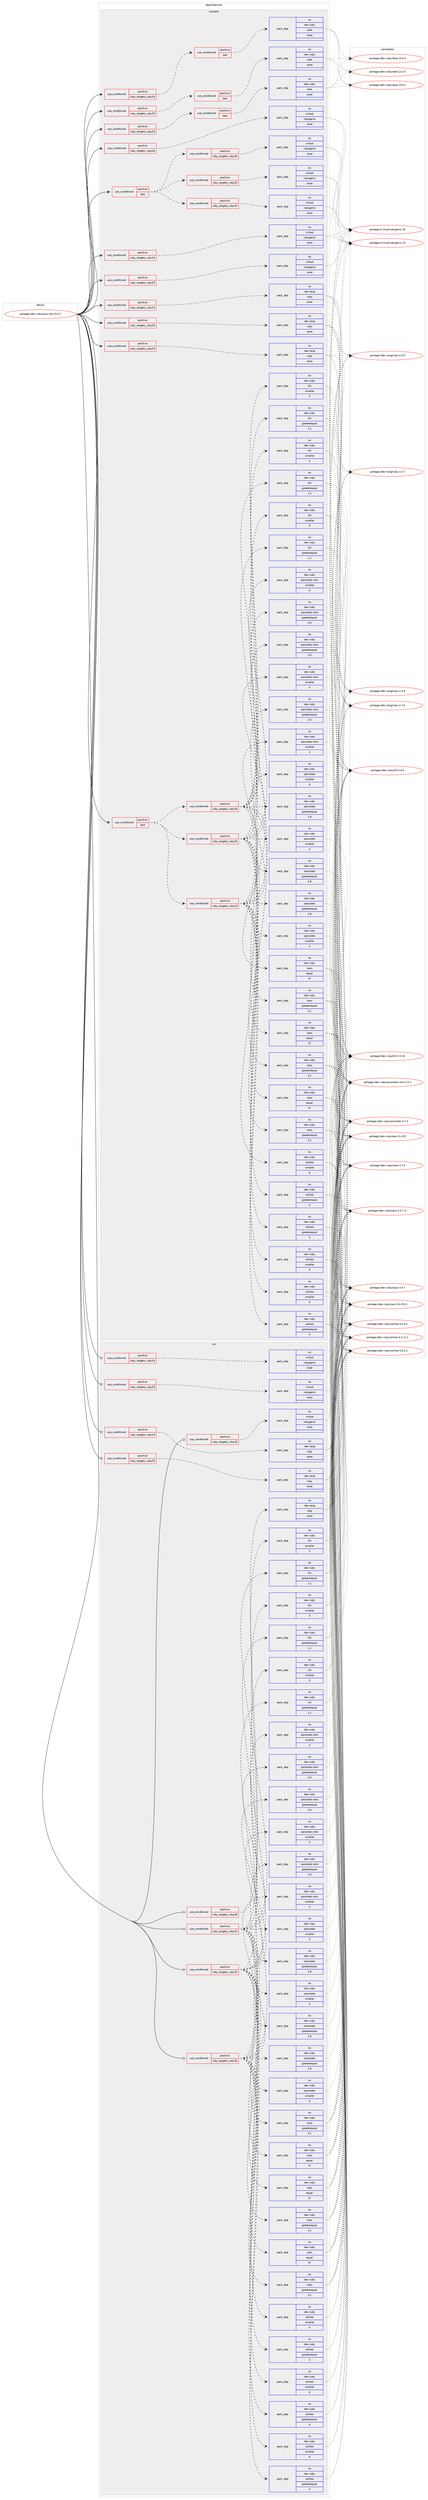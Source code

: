 digraph prolog {

# *************
# Graph options
# *************

newrank=true;
concentrate=true;
compound=true;
graph [rankdir=LR,fontname=Helvetica,fontsize=10,ranksep=1.5];#, ranksep=2.5, nodesep=0.2];
edge  [arrowhead=vee];
node  [fontname=Helvetica,fontsize=10];

# **********
# The ebuild
# **********

subgraph cluster_leftcol {
color=gray;
label=<<i>ebuild</i>>;
id [label="portage://dev-ruby/sass-rails-5.0.7", color=red, width=4, href="../dev-ruby/sass-rails-5.0.7.svg"];
}

# ****************
# The dependencies
# ****************

subgraph cluster_midcol {
color=gray;
label=<<i>dependencies</i>>;
subgraph cluster_compile {
fillcolor="#eeeeee";
style=filled;
label=<<i>compile</i>>;
subgraph cond69755 {
dependency320588 [label=<<TABLE BORDER="0" CELLBORDER="1" CELLSPACING="0" CELLPADDING="4"><TR><TD ROWSPAN="3" CELLPADDING="10">use_conditional</TD></TR><TR><TD>positive</TD></TR><TR><TD>ruby_targets_ruby24</TD></TR></TABLE>>, shape=none, color=red];
subgraph cond69756 {
dependency320589 [label=<<TABLE BORDER="0" CELLBORDER="1" CELLSPACING="0" CELLPADDING="4"><TR><TD ROWSPAN="3" CELLPADDING="10">use_conditional</TD></TR><TR><TD>positive</TD></TR><TR><TD>test</TD></TR></TABLE>>, shape=none, color=red];
subgraph pack246086 {
dependency320590 [label=<<TABLE BORDER="0" CELLBORDER="1" CELLSPACING="0" CELLPADDING="4" WIDTH="220"><TR><TD ROWSPAN="6" CELLPADDING="30">pack_dep</TD></TR><TR><TD WIDTH="110">no</TD></TR><TR><TD>dev-ruby</TD></TR><TR><TD>rake</TD></TR><TR><TD>none</TD></TR><TR><TD></TD></TR></TABLE>>, shape=none, color=blue];
}
dependency320589:e -> dependency320590:w [weight=20,style="dashed",arrowhead="vee"];
}
dependency320588:e -> dependency320589:w [weight=20,style="dashed",arrowhead="vee"];
}
id:e -> dependency320588:w [weight=20,style="solid",arrowhead="vee"];
subgraph cond69757 {
dependency320591 [label=<<TABLE BORDER="0" CELLBORDER="1" CELLSPACING="0" CELLPADDING="4"><TR><TD ROWSPAN="3" CELLPADDING="10">use_conditional</TD></TR><TR><TD>positive</TD></TR><TR><TD>ruby_targets_ruby24</TD></TR></TABLE>>, shape=none, color=red];
subgraph pack246087 {
dependency320592 [label=<<TABLE BORDER="0" CELLBORDER="1" CELLSPACING="0" CELLPADDING="4" WIDTH="220"><TR><TD ROWSPAN="6" CELLPADDING="30">pack_dep</TD></TR><TR><TD WIDTH="110">no</TD></TR><TR><TD>dev-lang</TD></TR><TR><TD>ruby</TD></TR><TR><TD>none</TD></TR><TR><TD></TD></TR></TABLE>>, shape=none, color=blue];
}
dependency320591:e -> dependency320592:w [weight=20,style="dashed",arrowhead="vee"];
}
id:e -> dependency320591:w [weight=20,style="solid",arrowhead="vee"];
subgraph cond69758 {
dependency320593 [label=<<TABLE BORDER="0" CELLBORDER="1" CELLSPACING="0" CELLPADDING="4"><TR><TD ROWSPAN="3" CELLPADDING="10">use_conditional</TD></TR><TR><TD>positive</TD></TR><TR><TD>ruby_targets_ruby24</TD></TR></TABLE>>, shape=none, color=red];
subgraph pack246088 {
dependency320594 [label=<<TABLE BORDER="0" CELLBORDER="1" CELLSPACING="0" CELLPADDING="4" WIDTH="220"><TR><TD ROWSPAN="6" CELLPADDING="30">pack_dep</TD></TR><TR><TD WIDTH="110">no</TD></TR><TR><TD>virtual</TD></TR><TR><TD>rubygems</TD></TR><TR><TD>none</TD></TR><TR><TD></TD></TR></TABLE>>, shape=none, color=blue];
}
dependency320593:e -> dependency320594:w [weight=20,style="dashed",arrowhead="vee"];
}
id:e -> dependency320593:w [weight=20,style="solid",arrowhead="vee"];
subgraph cond69759 {
dependency320595 [label=<<TABLE BORDER="0" CELLBORDER="1" CELLSPACING="0" CELLPADDING="4"><TR><TD ROWSPAN="3" CELLPADDING="10">use_conditional</TD></TR><TR><TD>positive</TD></TR><TR><TD>ruby_targets_ruby25</TD></TR></TABLE>>, shape=none, color=red];
subgraph cond69760 {
dependency320596 [label=<<TABLE BORDER="0" CELLBORDER="1" CELLSPACING="0" CELLPADDING="4"><TR><TD ROWSPAN="3" CELLPADDING="10">use_conditional</TD></TR><TR><TD>positive</TD></TR><TR><TD>test</TD></TR></TABLE>>, shape=none, color=red];
subgraph pack246089 {
dependency320597 [label=<<TABLE BORDER="0" CELLBORDER="1" CELLSPACING="0" CELLPADDING="4" WIDTH="220"><TR><TD ROWSPAN="6" CELLPADDING="30">pack_dep</TD></TR><TR><TD WIDTH="110">no</TD></TR><TR><TD>dev-ruby</TD></TR><TR><TD>rake</TD></TR><TR><TD>none</TD></TR><TR><TD></TD></TR></TABLE>>, shape=none, color=blue];
}
dependency320596:e -> dependency320597:w [weight=20,style="dashed",arrowhead="vee"];
}
dependency320595:e -> dependency320596:w [weight=20,style="dashed",arrowhead="vee"];
}
id:e -> dependency320595:w [weight=20,style="solid",arrowhead="vee"];
subgraph cond69761 {
dependency320598 [label=<<TABLE BORDER="0" CELLBORDER="1" CELLSPACING="0" CELLPADDING="4"><TR><TD ROWSPAN="3" CELLPADDING="10">use_conditional</TD></TR><TR><TD>positive</TD></TR><TR><TD>ruby_targets_ruby25</TD></TR></TABLE>>, shape=none, color=red];
subgraph pack246090 {
dependency320599 [label=<<TABLE BORDER="0" CELLBORDER="1" CELLSPACING="0" CELLPADDING="4" WIDTH="220"><TR><TD ROWSPAN="6" CELLPADDING="30">pack_dep</TD></TR><TR><TD WIDTH="110">no</TD></TR><TR><TD>dev-lang</TD></TR><TR><TD>ruby</TD></TR><TR><TD>none</TD></TR><TR><TD></TD></TR></TABLE>>, shape=none, color=blue];
}
dependency320598:e -> dependency320599:w [weight=20,style="dashed",arrowhead="vee"];
}
id:e -> dependency320598:w [weight=20,style="solid",arrowhead="vee"];
subgraph cond69762 {
dependency320600 [label=<<TABLE BORDER="0" CELLBORDER="1" CELLSPACING="0" CELLPADDING="4"><TR><TD ROWSPAN="3" CELLPADDING="10">use_conditional</TD></TR><TR><TD>positive</TD></TR><TR><TD>ruby_targets_ruby25</TD></TR></TABLE>>, shape=none, color=red];
subgraph pack246091 {
dependency320601 [label=<<TABLE BORDER="0" CELLBORDER="1" CELLSPACING="0" CELLPADDING="4" WIDTH="220"><TR><TD ROWSPAN="6" CELLPADDING="30">pack_dep</TD></TR><TR><TD WIDTH="110">no</TD></TR><TR><TD>virtual</TD></TR><TR><TD>rubygems</TD></TR><TR><TD>none</TD></TR><TR><TD></TD></TR></TABLE>>, shape=none, color=blue];
}
dependency320600:e -> dependency320601:w [weight=20,style="dashed",arrowhead="vee"];
}
id:e -> dependency320600:w [weight=20,style="solid",arrowhead="vee"];
subgraph cond69763 {
dependency320602 [label=<<TABLE BORDER="0" CELLBORDER="1" CELLSPACING="0" CELLPADDING="4"><TR><TD ROWSPAN="3" CELLPADDING="10">use_conditional</TD></TR><TR><TD>positive</TD></TR><TR><TD>ruby_targets_ruby26</TD></TR></TABLE>>, shape=none, color=red];
subgraph cond69764 {
dependency320603 [label=<<TABLE BORDER="0" CELLBORDER="1" CELLSPACING="0" CELLPADDING="4"><TR><TD ROWSPAN="3" CELLPADDING="10">use_conditional</TD></TR><TR><TD>positive</TD></TR><TR><TD>test</TD></TR></TABLE>>, shape=none, color=red];
subgraph pack246092 {
dependency320604 [label=<<TABLE BORDER="0" CELLBORDER="1" CELLSPACING="0" CELLPADDING="4" WIDTH="220"><TR><TD ROWSPAN="6" CELLPADDING="30">pack_dep</TD></TR><TR><TD WIDTH="110">no</TD></TR><TR><TD>dev-ruby</TD></TR><TR><TD>rake</TD></TR><TR><TD>none</TD></TR><TR><TD></TD></TR></TABLE>>, shape=none, color=blue];
}
dependency320603:e -> dependency320604:w [weight=20,style="dashed",arrowhead="vee"];
}
dependency320602:e -> dependency320603:w [weight=20,style="dashed",arrowhead="vee"];
}
id:e -> dependency320602:w [weight=20,style="solid",arrowhead="vee"];
subgraph cond69765 {
dependency320605 [label=<<TABLE BORDER="0" CELLBORDER="1" CELLSPACING="0" CELLPADDING="4"><TR><TD ROWSPAN="3" CELLPADDING="10">use_conditional</TD></TR><TR><TD>positive</TD></TR><TR><TD>ruby_targets_ruby26</TD></TR></TABLE>>, shape=none, color=red];
subgraph pack246093 {
dependency320606 [label=<<TABLE BORDER="0" CELLBORDER="1" CELLSPACING="0" CELLPADDING="4" WIDTH="220"><TR><TD ROWSPAN="6" CELLPADDING="30">pack_dep</TD></TR><TR><TD WIDTH="110">no</TD></TR><TR><TD>dev-lang</TD></TR><TR><TD>ruby</TD></TR><TR><TD>none</TD></TR><TR><TD></TD></TR></TABLE>>, shape=none, color=blue];
}
dependency320605:e -> dependency320606:w [weight=20,style="dashed",arrowhead="vee"];
}
id:e -> dependency320605:w [weight=20,style="solid",arrowhead="vee"];
subgraph cond69766 {
dependency320607 [label=<<TABLE BORDER="0" CELLBORDER="1" CELLSPACING="0" CELLPADDING="4"><TR><TD ROWSPAN="3" CELLPADDING="10">use_conditional</TD></TR><TR><TD>positive</TD></TR><TR><TD>ruby_targets_ruby26</TD></TR></TABLE>>, shape=none, color=red];
subgraph pack246094 {
dependency320608 [label=<<TABLE BORDER="0" CELLBORDER="1" CELLSPACING="0" CELLPADDING="4" WIDTH="220"><TR><TD ROWSPAN="6" CELLPADDING="30">pack_dep</TD></TR><TR><TD WIDTH="110">no</TD></TR><TR><TD>virtual</TD></TR><TR><TD>rubygems</TD></TR><TR><TD>none</TD></TR><TR><TD></TD></TR></TABLE>>, shape=none, color=blue];
}
dependency320607:e -> dependency320608:w [weight=20,style="dashed",arrowhead="vee"];
}
id:e -> dependency320607:w [weight=20,style="solid",arrowhead="vee"];
subgraph cond69767 {
dependency320609 [label=<<TABLE BORDER="0" CELLBORDER="1" CELLSPACING="0" CELLPADDING="4"><TR><TD ROWSPAN="3" CELLPADDING="10">use_conditional</TD></TR><TR><TD>positive</TD></TR><TR><TD>test</TD></TR></TABLE>>, shape=none, color=red];
subgraph cond69768 {
dependency320610 [label=<<TABLE BORDER="0" CELLBORDER="1" CELLSPACING="0" CELLPADDING="4"><TR><TD ROWSPAN="3" CELLPADDING="10">use_conditional</TD></TR><TR><TD>positive</TD></TR><TR><TD>ruby_targets_ruby24</TD></TR></TABLE>>, shape=none, color=red];
subgraph pack246095 {
dependency320611 [label=<<TABLE BORDER="0" CELLBORDER="1" CELLSPACING="0" CELLPADDING="4" WIDTH="220"><TR><TD ROWSPAN="6" CELLPADDING="30">pack_dep</TD></TR><TR><TD WIDTH="110">no</TD></TR><TR><TD>dev-ruby</TD></TR><TR><TD>sass</TD></TR><TR><TD>greaterequal</TD></TR><TR><TD>3.1</TD></TR></TABLE>>, shape=none, color=blue];
}
dependency320610:e -> dependency320611:w [weight=20,style="dashed",arrowhead="vee"];
subgraph pack246096 {
dependency320612 [label=<<TABLE BORDER="0" CELLBORDER="1" CELLSPACING="0" CELLPADDING="4" WIDTH="220"><TR><TD ROWSPAN="6" CELLPADDING="30">pack_dep</TD></TR><TR><TD WIDTH="110">no</TD></TR><TR><TD>dev-ruby</TD></TR><TR><TD>sass</TD></TR><TR><TD>equal</TD></TR><TR><TD>3*</TD></TR></TABLE>>, shape=none, color=blue];
}
dependency320610:e -> dependency320612:w [weight=20,style="dashed",arrowhead="vee"];
subgraph pack246097 {
dependency320613 [label=<<TABLE BORDER="0" CELLBORDER="1" CELLSPACING="0" CELLPADDING="4" WIDTH="220"><TR><TD ROWSPAN="6" CELLPADDING="30">pack_dep</TD></TR><TR><TD WIDTH="110">no</TD></TR><TR><TD>dev-ruby</TD></TR><TR><TD>railties</TD></TR><TR><TD>greaterequal</TD></TR><TR><TD>4</TD></TR></TABLE>>, shape=none, color=blue];
}
dependency320610:e -> dependency320613:w [weight=20,style="dashed",arrowhead="vee"];
subgraph pack246098 {
dependency320614 [label=<<TABLE BORDER="0" CELLBORDER="1" CELLSPACING="0" CELLPADDING="4" WIDTH="220"><TR><TD ROWSPAN="6" CELLPADDING="30">pack_dep</TD></TR><TR><TD WIDTH="110">no</TD></TR><TR><TD>dev-ruby</TD></TR><TR><TD>railties</TD></TR><TR><TD>smaller</TD></TR><TR><TD>6</TD></TR></TABLE>>, shape=none, color=blue];
}
dependency320610:e -> dependency320614:w [weight=20,style="dashed",arrowhead="vee"];
subgraph pack246099 {
dependency320615 [label=<<TABLE BORDER="0" CELLBORDER="1" CELLSPACING="0" CELLPADDING="4" WIDTH="220"><TR><TD ROWSPAN="6" CELLPADDING="30">pack_dep</TD></TR><TR><TD WIDTH="110">no</TD></TR><TR><TD>dev-ruby</TD></TR><TR><TD>sprockets-rails</TD></TR><TR><TD>greaterequal</TD></TR><TR><TD>2.0</TD></TR></TABLE>>, shape=none, color=blue];
}
dependency320610:e -> dependency320615:w [weight=20,style="dashed",arrowhead="vee"];
subgraph pack246100 {
dependency320616 [label=<<TABLE BORDER="0" CELLBORDER="1" CELLSPACING="0" CELLPADDING="4" WIDTH="220"><TR><TD ROWSPAN="6" CELLPADDING="30">pack_dep</TD></TR><TR><TD WIDTH="110">no</TD></TR><TR><TD>dev-ruby</TD></TR><TR><TD>sprockets-rails</TD></TR><TR><TD>smaller</TD></TR><TR><TD>4</TD></TR></TABLE>>, shape=none, color=blue];
}
dependency320610:e -> dependency320616:w [weight=20,style="dashed",arrowhead="vee"];
subgraph pack246101 {
dependency320617 [label=<<TABLE BORDER="0" CELLBORDER="1" CELLSPACING="0" CELLPADDING="4" WIDTH="220"><TR><TD ROWSPAN="6" CELLPADDING="30">pack_dep</TD></TR><TR><TD WIDTH="110">no</TD></TR><TR><TD>dev-ruby</TD></TR><TR><TD>sprockets</TD></TR><TR><TD>greaterequal</TD></TR><TR><TD>2.8</TD></TR></TABLE>>, shape=none, color=blue];
}
dependency320610:e -> dependency320617:w [weight=20,style="dashed",arrowhead="vee"];
subgraph pack246102 {
dependency320618 [label=<<TABLE BORDER="0" CELLBORDER="1" CELLSPACING="0" CELLPADDING="4" WIDTH="220"><TR><TD ROWSPAN="6" CELLPADDING="30">pack_dep</TD></TR><TR><TD WIDTH="110">no</TD></TR><TR><TD>dev-ruby</TD></TR><TR><TD>sprockets</TD></TR><TR><TD>smaller</TD></TR><TR><TD>4</TD></TR></TABLE>>, shape=none, color=blue];
}
dependency320610:e -> dependency320618:w [weight=20,style="dashed",arrowhead="vee"];
subgraph pack246103 {
dependency320619 [label=<<TABLE BORDER="0" CELLBORDER="1" CELLSPACING="0" CELLPADDING="4" WIDTH="220"><TR><TD ROWSPAN="6" CELLPADDING="30">pack_dep</TD></TR><TR><TD WIDTH="110">no</TD></TR><TR><TD>dev-ruby</TD></TR><TR><TD>tilt</TD></TR><TR><TD>greaterequal</TD></TR><TR><TD>1.1</TD></TR></TABLE>>, shape=none, color=blue];
}
dependency320610:e -> dependency320619:w [weight=20,style="dashed",arrowhead="vee"];
subgraph pack246104 {
dependency320620 [label=<<TABLE BORDER="0" CELLBORDER="1" CELLSPACING="0" CELLPADDING="4" WIDTH="220"><TR><TD ROWSPAN="6" CELLPADDING="30">pack_dep</TD></TR><TR><TD WIDTH="110">no</TD></TR><TR><TD>dev-ruby</TD></TR><TR><TD>tilt</TD></TR><TR><TD>smaller</TD></TR><TR><TD>3</TD></TR></TABLE>>, shape=none, color=blue];
}
dependency320610:e -> dependency320620:w [weight=20,style="dashed",arrowhead="vee"];
}
dependency320609:e -> dependency320610:w [weight=20,style="dashed",arrowhead="vee"];
subgraph cond69769 {
dependency320621 [label=<<TABLE BORDER="0" CELLBORDER="1" CELLSPACING="0" CELLPADDING="4"><TR><TD ROWSPAN="3" CELLPADDING="10">use_conditional</TD></TR><TR><TD>positive</TD></TR><TR><TD>ruby_targets_ruby25</TD></TR></TABLE>>, shape=none, color=red];
subgraph pack246105 {
dependency320622 [label=<<TABLE BORDER="0" CELLBORDER="1" CELLSPACING="0" CELLPADDING="4" WIDTH="220"><TR><TD ROWSPAN="6" CELLPADDING="30">pack_dep</TD></TR><TR><TD WIDTH="110">no</TD></TR><TR><TD>dev-ruby</TD></TR><TR><TD>sass</TD></TR><TR><TD>greaterequal</TD></TR><TR><TD>3.1</TD></TR></TABLE>>, shape=none, color=blue];
}
dependency320621:e -> dependency320622:w [weight=20,style="dashed",arrowhead="vee"];
subgraph pack246106 {
dependency320623 [label=<<TABLE BORDER="0" CELLBORDER="1" CELLSPACING="0" CELLPADDING="4" WIDTH="220"><TR><TD ROWSPAN="6" CELLPADDING="30">pack_dep</TD></TR><TR><TD WIDTH="110">no</TD></TR><TR><TD>dev-ruby</TD></TR><TR><TD>sass</TD></TR><TR><TD>equal</TD></TR><TR><TD>3*</TD></TR></TABLE>>, shape=none, color=blue];
}
dependency320621:e -> dependency320623:w [weight=20,style="dashed",arrowhead="vee"];
subgraph pack246107 {
dependency320624 [label=<<TABLE BORDER="0" CELLBORDER="1" CELLSPACING="0" CELLPADDING="4" WIDTH="220"><TR><TD ROWSPAN="6" CELLPADDING="30">pack_dep</TD></TR><TR><TD WIDTH="110">no</TD></TR><TR><TD>dev-ruby</TD></TR><TR><TD>railties</TD></TR><TR><TD>greaterequal</TD></TR><TR><TD>4</TD></TR></TABLE>>, shape=none, color=blue];
}
dependency320621:e -> dependency320624:w [weight=20,style="dashed",arrowhead="vee"];
subgraph pack246108 {
dependency320625 [label=<<TABLE BORDER="0" CELLBORDER="1" CELLSPACING="0" CELLPADDING="4" WIDTH="220"><TR><TD ROWSPAN="6" CELLPADDING="30">pack_dep</TD></TR><TR><TD WIDTH="110">no</TD></TR><TR><TD>dev-ruby</TD></TR><TR><TD>railties</TD></TR><TR><TD>smaller</TD></TR><TR><TD>6</TD></TR></TABLE>>, shape=none, color=blue];
}
dependency320621:e -> dependency320625:w [weight=20,style="dashed",arrowhead="vee"];
subgraph pack246109 {
dependency320626 [label=<<TABLE BORDER="0" CELLBORDER="1" CELLSPACING="0" CELLPADDING="4" WIDTH="220"><TR><TD ROWSPAN="6" CELLPADDING="30">pack_dep</TD></TR><TR><TD WIDTH="110">no</TD></TR><TR><TD>dev-ruby</TD></TR><TR><TD>sprockets-rails</TD></TR><TR><TD>greaterequal</TD></TR><TR><TD>2.0</TD></TR></TABLE>>, shape=none, color=blue];
}
dependency320621:e -> dependency320626:w [weight=20,style="dashed",arrowhead="vee"];
subgraph pack246110 {
dependency320627 [label=<<TABLE BORDER="0" CELLBORDER="1" CELLSPACING="0" CELLPADDING="4" WIDTH="220"><TR><TD ROWSPAN="6" CELLPADDING="30">pack_dep</TD></TR><TR><TD WIDTH="110">no</TD></TR><TR><TD>dev-ruby</TD></TR><TR><TD>sprockets-rails</TD></TR><TR><TD>smaller</TD></TR><TR><TD>4</TD></TR></TABLE>>, shape=none, color=blue];
}
dependency320621:e -> dependency320627:w [weight=20,style="dashed",arrowhead="vee"];
subgraph pack246111 {
dependency320628 [label=<<TABLE BORDER="0" CELLBORDER="1" CELLSPACING="0" CELLPADDING="4" WIDTH="220"><TR><TD ROWSPAN="6" CELLPADDING="30">pack_dep</TD></TR><TR><TD WIDTH="110">no</TD></TR><TR><TD>dev-ruby</TD></TR><TR><TD>sprockets</TD></TR><TR><TD>greaterequal</TD></TR><TR><TD>2.8</TD></TR></TABLE>>, shape=none, color=blue];
}
dependency320621:e -> dependency320628:w [weight=20,style="dashed",arrowhead="vee"];
subgraph pack246112 {
dependency320629 [label=<<TABLE BORDER="0" CELLBORDER="1" CELLSPACING="0" CELLPADDING="4" WIDTH="220"><TR><TD ROWSPAN="6" CELLPADDING="30">pack_dep</TD></TR><TR><TD WIDTH="110">no</TD></TR><TR><TD>dev-ruby</TD></TR><TR><TD>sprockets</TD></TR><TR><TD>smaller</TD></TR><TR><TD>4</TD></TR></TABLE>>, shape=none, color=blue];
}
dependency320621:e -> dependency320629:w [weight=20,style="dashed",arrowhead="vee"];
subgraph pack246113 {
dependency320630 [label=<<TABLE BORDER="0" CELLBORDER="1" CELLSPACING="0" CELLPADDING="4" WIDTH="220"><TR><TD ROWSPAN="6" CELLPADDING="30">pack_dep</TD></TR><TR><TD WIDTH="110">no</TD></TR><TR><TD>dev-ruby</TD></TR><TR><TD>tilt</TD></TR><TR><TD>greaterequal</TD></TR><TR><TD>1.1</TD></TR></TABLE>>, shape=none, color=blue];
}
dependency320621:e -> dependency320630:w [weight=20,style="dashed",arrowhead="vee"];
subgraph pack246114 {
dependency320631 [label=<<TABLE BORDER="0" CELLBORDER="1" CELLSPACING="0" CELLPADDING="4" WIDTH="220"><TR><TD ROWSPAN="6" CELLPADDING="30">pack_dep</TD></TR><TR><TD WIDTH="110">no</TD></TR><TR><TD>dev-ruby</TD></TR><TR><TD>tilt</TD></TR><TR><TD>smaller</TD></TR><TR><TD>3</TD></TR></TABLE>>, shape=none, color=blue];
}
dependency320621:e -> dependency320631:w [weight=20,style="dashed",arrowhead="vee"];
}
dependency320609:e -> dependency320621:w [weight=20,style="dashed",arrowhead="vee"];
subgraph cond69770 {
dependency320632 [label=<<TABLE BORDER="0" CELLBORDER="1" CELLSPACING="0" CELLPADDING="4"><TR><TD ROWSPAN="3" CELLPADDING="10">use_conditional</TD></TR><TR><TD>positive</TD></TR><TR><TD>ruby_targets_ruby26</TD></TR></TABLE>>, shape=none, color=red];
subgraph pack246115 {
dependency320633 [label=<<TABLE BORDER="0" CELLBORDER="1" CELLSPACING="0" CELLPADDING="4" WIDTH="220"><TR><TD ROWSPAN="6" CELLPADDING="30">pack_dep</TD></TR><TR><TD WIDTH="110">no</TD></TR><TR><TD>dev-ruby</TD></TR><TR><TD>sass</TD></TR><TR><TD>greaterequal</TD></TR><TR><TD>3.1</TD></TR></TABLE>>, shape=none, color=blue];
}
dependency320632:e -> dependency320633:w [weight=20,style="dashed",arrowhead="vee"];
subgraph pack246116 {
dependency320634 [label=<<TABLE BORDER="0" CELLBORDER="1" CELLSPACING="0" CELLPADDING="4" WIDTH="220"><TR><TD ROWSPAN="6" CELLPADDING="30">pack_dep</TD></TR><TR><TD WIDTH="110">no</TD></TR><TR><TD>dev-ruby</TD></TR><TR><TD>sass</TD></TR><TR><TD>equal</TD></TR><TR><TD>3*</TD></TR></TABLE>>, shape=none, color=blue];
}
dependency320632:e -> dependency320634:w [weight=20,style="dashed",arrowhead="vee"];
subgraph pack246117 {
dependency320635 [label=<<TABLE BORDER="0" CELLBORDER="1" CELLSPACING="0" CELLPADDING="4" WIDTH="220"><TR><TD ROWSPAN="6" CELLPADDING="30">pack_dep</TD></TR><TR><TD WIDTH="110">no</TD></TR><TR><TD>dev-ruby</TD></TR><TR><TD>railties</TD></TR><TR><TD>greaterequal</TD></TR><TR><TD>4</TD></TR></TABLE>>, shape=none, color=blue];
}
dependency320632:e -> dependency320635:w [weight=20,style="dashed",arrowhead="vee"];
subgraph pack246118 {
dependency320636 [label=<<TABLE BORDER="0" CELLBORDER="1" CELLSPACING="0" CELLPADDING="4" WIDTH="220"><TR><TD ROWSPAN="6" CELLPADDING="30">pack_dep</TD></TR><TR><TD WIDTH="110">no</TD></TR><TR><TD>dev-ruby</TD></TR><TR><TD>railties</TD></TR><TR><TD>smaller</TD></TR><TR><TD>6</TD></TR></TABLE>>, shape=none, color=blue];
}
dependency320632:e -> dependency320636:w [weight=20,style="dashed",arrowhead="vee"];
subgraph pack246119 {
dependency320637 [label=<<TABLE BORDER="0" CELLBORDER="1" CELLSPACING="0" CELLPADDING="4" WIDTH="220"><TR><TD ROWSPAN="6" CELLPADDING="30">pack_dep</TD></TR><TR><TD WIDTH="110">no</TD></TR><TR><TD>dev-ruby</TD></TR><TR><TD>sprockets-rails</TD></TR><TR><TD>greaterequal</TD></TR><TR><TD>2.0</TD></TR></TABLE>>, shape=none, color=blue];
}
dependency320632:e -> dependency320637:w [weight=20,style="dashed",arrowhead="vee"];
subgraph pack246120 {
dependency320638 [label=<<TABLE BORDER="0" CELLBORDER="1" CELLSPACING="0" CELLPADDING="4" WIDTH="220"><TR><TD ROWSPAN="6" CELLPADDING="30">pack_dep</TD></TR><TR><TD WIDTH="110">no</TD></TR><TR><TD>dev-ruby</TD></TR><TR><TD>sprockets-rails</TD></TR><TR><TD>smaller</TD></TR><TR><TD>4</TD></TR></TABLE>>, shape=none, color=blue];
}
dependency320632:e -> dependency320638:w [weight=20,style="dashed",arrowhead="vee"];
subgraph pack246121 {
dependency320639 [label=<<TABLE BORDER="0" CELLBORDER="1" CELLSPACING="0" CELLPADDING="4" WIDTH="220"><TR><TD ROWSPAN="6" CELLPADDING="30">pack_dep</TD></TR><TR><TD WIDTH="110">no</TD></TR><TR><TD>dev-ruby</TD></TR><TR><TD>sprockets</TD></TR><TR><TD>greaterequal</TD></TR><TR><TD>2.8</TD></TR></TABLE>>, shape=none, color=blue];
}
dependency320632:e -> dependency320639:w [weight=20,style="dashed",arrowhead="vee"];
subgraph pack246122 {
dependency320640 [label=<<TABLE BORDER="0" CELLBORDER="1" CELLSPACING="0" CELLPADDING="4" WIDTH="220"><TR><TD ROWSPAN="6" CELLPADDING="30">pack_dep</TD></TR><TR><TD WIDTH="110">no</TD></TR><TR><TD>dev-ruby</TD></TR><TR><TD>sprockets</TD></TR><TR><TD>smaller</TD></TR><TR><TD>4</TD></TR></TABLE>>, shape=none, color=blue];
}
dependency320632:e -> dependency320640:w [weight=20,style="dashed",arrowhead="vee"];
subgraph pack246123 {
dependency320641 [label=<<TABLE BORDER="0" CELLBORDER="1" CELLSPACING="0" CELLPADDING="4" WIDTH="220"><TR><TD ROWSPAN="6" CELLPADDING="30">pack_dep</TD></TR><TR><TD WIDTH="110">no</TD></TR><TR><TD>dev-ruby</TD></TR><TR><TD>tilt</TD></TR><TR><TD>greaterequal</TD></TR><TR><TD>1.1</TD></TR></TABLE>>, shape=none, color=blue];
}
dependency320632:e -> dependency320641:w [weight=20,style="dashed",arrowhead="vee"];
subgraph pack246124 {
dependency320642 [label=<<TABLE BORDER="0" CELLBORDER="1" CELLSPACING="0" CELLPADDING="4" WIDTH="220"><TR><TD ROWSPAN="6" CELLPADDING="30">pack_dep</TD></TR><TR><TD WIDTH="110">no</TD></TR><TR><TD>dev-ruby</TD></TR><TR><TD>tilt</TD></TR><TR><TD>smaller</TD></TR><TR><TD>3</TD></TR></TABLE>>, shape=none, color=blue];
}
dependency320632:e -> dependency320642:w [weight=20,style="dashed",arrowhead="vee"];
}
dependency320609:e -> dependency320632:w [weight=20,style="dashed",arrowhead="vee"];
}
id:e -> dependency320609:w [weight=20,style="solid",arrowhead="vee"];
subgraph cond69771 {
dependency320643 [label=<<TABLE BORDER="0" CELLBORDER="1" CELLSPACING="0" CELLPADDING="4"><TR><TD ROWSPAN="3" CELLPADDING="10">use_conditional</TD></TR><TR><TD>positive</TD></TR><TR><TD>test</TD></TR></TABLE>>, shape=none, color=red];
subgraph cond69772 {
dependency320644 [label=<<TABLE BORDER="0" CELLBORDER="1" CELLSPACING="0" CELLPADDING="4"><TR><TD ROWSPAN="3" CELLPADDING="10">use_conditional</TD></TR><TR><TD>positive</TD></TR><TR><TD>ruby_targets_ruby24</TD></TR></TABLE>>, shape=none, color=red];
subgraph pack246125 {
dependency320645 [label=<<TABLE BORDER="0" CELLBORDER="1" CELLSPACING="0" CELLPADDING="4" WIDTH="220"><TR><TD ROWSPAN="6" CELLPADDING="30">pack_dep</TD></TR><TR><TD WIDTH="110">no</TD></TR><TR><TD>virtual</TD></TR><TR><TD>rubygems</TD></TR><TR><TD>none</TD></TR><TR><TD></TD></TR></TABLE>>, shape=none, color=blue];
}
dependency320644:e -> dependency320645:w [weight=20,style="dashed",arrowhead="vee"];
}
dependency320643:e -> dependency320644:w [weight=20,style="dashed",arrowhead="vee"];
subgraph cond69773 {
dependency320646 [label=<<TABLE BORDER="0" CELLBORDER="1" CELLSPACING="0" CELLPADDING="4"><TR><TD ROWSPAN="3" CELLPADDING="10">use_conditional</TD></TR><TR><TD>positive</TD></TR><TR><TD>ruby_targets_ruby25</TD></TR></TABLE>>, shape=none, color=red];
subgraph pack246126 {
dependency320647 [label=<<TABLE BORDER="0" CELLBORDER="1" CELLSPACING="0" CELLPADDING="4" WIDTH="220"><TR><TD ROWSPAN="6" CELLPADDING="30">pack_dep</TD></TR><TR><TD WIDTH="110">no</TD></TR><TR><TD>virtual</TD></TR><TR><TD>rubygems</TD></TR><TR><TD>none</TD></TR><TR><TD></TD></TR></TABLE>>, shape=none, color=blue];
}
dependency320646:e -> dependency320647:w [weight=20,style="dashed",arrowhead="vee"];
}
dependency320643:e -> dependency320646:w [weight=20,style="dashed",arrowhead="vee"];
subgraph cond69774 {
dependency320648 [label=<<TABLE BORDER="0" CELLBORDER="1" CELLSPACING="0" CELLPADDING="4"><TR><TD ROWSPAN="3" CELLPADDING="10">use_conditional</TD></TR><TR><TD>positive</TD></TR><TR><TD>ruby_targets_ruby26</TD></TR></TABLE>>, shape=none, color=red];
subgraph pack246127 {
dependency320649 [label=<<TABLE BORDER="0" CELLBORDER="1" CELLSPACING="0" CELLPADDING="4" WIDTH="220"><TR><TD ROWSPAN="6" CELLPADDING="30">pack_dep</TD></TR><TR><TD WIDTH="110">no</TD></TR><TR><TD>virtual</TD></TR><TR><TD>rubygems</TD></TR><TR><TD>none</TD></TR><TR><TD></TD></TR></TABLE>>, shape=none, color=blue];
}
dependency320648:e -> dependency320649:w [weight=20,style="dashed",arrowhead="vee"];
}
dependency320643:e -> dependency320648:w [weight=20,style="dashed",arrowhead="vee"];
}
id:e -> dependency320643:w [weight=20,style="solid",arrowhead="vee"];
}
subgraph cluster_compileandrun {
fillcolor="#eeeeee";
style=filled;
label=<<i>compile and run</i>>;
}
subgraph cluster_run {
fillcolor="#eeeeee";
style=filled;
label=<<i>run</i>>;
subgraph cond69775 {
dependency320650 [label=<<TABLE BORDER="0" CELLBORDER="1" CELLSPACING="0" CELLPADDING="4"><TR><TD ROWSPAN="3" CELLPADDING="10">use_conditional</TD></TR><TR><TD>positive</TD></TR><TR><TD>ruby_targets_ruby24</TD></TR></TABLE>>, shape=none, color=red];
subgraph pack246128 {
dependency320651 [label=<<TABLE BORDER="0" CELLBORDER="1" CELLSPACING="0" CELLPADDING="4" WIDTH="220"><TR><TD ROWSPAN="6" CELLPADDING="30">pack_dep</TD></TR><TR><TD WIDTH="110">no</TD></TR><TR><TD>dev-lang</TD></TR><TR><TD>ruby</TD></TR><TR><TD>none</TD></TR><TR><TD></TD></TR></TABLE>>, shape=none, color=blue];
}
dependency320650:e -> dependency320651:w [weight=20,style="dashed",arrowhead="vee"];
}
id:e -> dependency320650:w [weight=20,style="solid",arrowhead="odot"];
subgraph cond69776 {
dependency320652 [label=<<TABLE BORDER="0" CELLBORDER="1" CELLSPACING="0" CELLPADDING="4"><TR><TD ROWSPAN="3" CELLPADDING="10">use_conditional</TD></TR><TR><TD>positive</TD></TR><TR><TD>ruby_targets_ruby24</TD></TR></TABLE>>, shape=none, color=red];
subgraph pack246129 {
dependency320653 [label=<<TABLE BORDER="0" CELLBORDER="1" CELLSPACING="0" CELLPADDING="4" WIDTH="220"><TR><TD ROWSPAN="6" CELLPADDING="30">pack_dep</TD></TR><TR><TD WIDTH="110">no</TD></TR><TR><TD>dev-ruby</TD></TR><TR><TD>sass</TD></TR><TR><TD>greaterequal</TD></TR><TR><TD>3.1</TD></TR></TABLE>>, shape=none, color=blue];
}
dependency320652:e -> dependency320653:w [weight=20,style="dashed",arrowhead="vee"];
subgraph pack246130 {
dependency320654 [label=<<TABLE BORDER="0" CELLBORDER="1" CELLSPACING="0" CELLPADDING="4" WIDTH="220"><TR><TD ROWSPAN="6" CELLPADDING="30">pack_dep</TD></TR><TR><TD WIDTH="110">no</TD></TR><TR><TD>dev-ruby</TD></TR><TR><TD>sass</TD></TR><TR><TD>equal</TD></TR><TR><TD>3*</TD></TR></TABLE>>, shape=none, color=blue];
}
dependency320652:e -> dependency320654:w [weight=20,style="dashed",arrowhead="vee"];
subgraph pack246131 {
dependency320655 [label=<<TABLE BORDER="0" CELLBORDER="1" CELLSPACING="0" CELLPADDING="4" WIDTH="220"><TR><TD ROWSPAN="6" CELLPADDING="30">pack_dep</TD></TR><TR><TD WIDTH="110">no</TD></TR><TR><TD>dev-ruby</TD></TR><TR><TD>railties</TD></TR><TR><TD>greaterequal</TD></TR><TR><TD>4</TD></TR></TABLE>>, shape=none, color=blue];
}
dependency320652:e -> dependency320655:w [weight=20,style="dashed",arrowhead="vee"];
subgraph pack246132 {
dependency320656 [label=<<TABLE BORDER="0" CELLBORDER="1" CELLSPACING="0" CELLPADDING="4" WIDTH="220"><TR><TD ROWSPAN="6" CELLPADDING="30">pack_dep</TD></TR><TR><TD WIDTH="110">no</TD></TR><TR><TD>dev-ruby</TD></TR><TR><TD>railties</TD></TR><TR><TD>smaller</TD></TR><TR><TD>6</TD></TR></TABLE>>, shape=none, color=blue];
}
dependency320652:e -> dependency320656:w [weight=20,style="dashed",arrowhead="vee"];
subgraph pack246133 {
dependency320657 [label=<<TABLE BORDER="0" CELLBORDER="1" CELLSPACING="0" CELLPADDING="4" WIDTH="220"><TR><TD ROWSPAN="6" CELLPADDING="30">pack_dep</TD></TR><TR><TD WIDTH="110">no</TD></TR><TR><TD>dev-ruby</TD></TR><TR><TD>sprockets-rails</TD></TR><TR><TD>greaterequal</TD></TR><TR><TD>2.0</TD></TR></TABLE>>, shape=none, color=blue];
}
dependency320652:e -> dependency320657:w [weight=20,style="dashed",arrowhead="vee"];
subgraph pack246134 {
dependency320658 [label=<<TABLE BORDER="0" CELLBORDER="1" CELLSPACING="0" CELLPADDING="4" WIDTH="220"><TR><TD ROWSPAN="6" CELLPADDING="30">pack_dep</TD></TR><TR><TD WIDTH="110">no</TD></TR><TR><TD>dev-ruby</TD></TR><TR><TD>sprockets-rails</TD></TR><TR><TD>smaller</TD></TR><TR><TD>4</TD></TR></TABLE>>, shape=none, color=blue];
}
dependency320652:e -> dependency320658:w [weight=20,style="dashed",arrowhead="vee"];
subgraph pack246135 {
dependency320659 [label=<<TABLE BORDER="0" CELLBORDER="1" CELLSPACING="0" CELLPADDING="4" WIDTH="220"><TR><TD ROWSPAN="6" CELLPADDING="30">pack_dep</TD></TR><TR><TD WIDTH="110">no</TD></TR><TR><TD>dev-ruby</TD></TR><TR><TD>sprockets</TD></TR><TR><TD>greaterequal</TD></TR><TR><TD>2.8</TD></TR></TABLE>>, shape=none, color=blue];
}
dependency320652:e -> dependency320659:w [weight=20,style="dashed",arrowhead="vee"];
subgraph pack246136 {
dependency320660 [label=<<TABLE BORDER="0" CELLBORDER="1" CELLSPACING="0" CELLPADDING="4" WIDTH="220"><TR><TD ROWSPAN="6" CELLPADDING="30">pack_dep</TD></TR><TR><TD WIDTH="110">no</TD></TR><TR><TD>dev-ruby</TD></TR><TR><TD>sprockets</TD></TR><TR><TD>smaller</TD></TR><TR><TD>4</TD></TR></TABLE>>, shape=none, color=blue];
}
dependency320652:e -> dependency320660:w [weight=20,style="dashed",arrowhead="vee"];
subgraph pack246137 {
dependency320661 [label=<<TABLE BORDER="0" CELLBORDER="1" CELLSPACING="0" CELLPADDING="4" WIDTH="220"><TR><TD ROWSPAN="6" CELLPADDING="30">pack_dep</TD></TR><TR><TD WIDTH="110">no</TD></TR><TR><TD>dev-ruby</TD></TR><TR><TD>tilt</TD></TR><TR><TD>greaterequal</TD></TR><TR><TD>1.1</TD></TR></TABLE>>, shape=none, color=blue];
}
dependency320652:e -> dependency320661:w [weight=20,style="dashed",arrowhead="vee"];
subgraph pack246138 {
dependency320662 [label=<<TABLE BORDER="0" CELLBORDER="1" CELLSPACING="0" CELLPADDING="4" WIDTH="220"><TR><TD ROWSPAN="6" CELLPADDING="30">pack_dep</TD></TR><TR><TD WIDTH="110">no</TD></TR><TR><TD>dev-ruby</TD></TR><TR><TD>tilt</TD></TR><TR><TD>smaller</TD></TR><TR><TD>3</TD></TR></TABLE>>, shape=none, color=blue];
}
dependency320652:e -> dependency320662:w [weight=20,style="dashed",arrowhead="vee"];
}
id:e -> dependency320652:w [weight=20,style="solid",arrowhead="odot"];
subgraph cond69777 {
dependency320663 [label=<<TABLE BORDER="0" CELLBORDER="1" CELLSPACING="0" CELLPADDING="4"><TR><TD ROWSPAN="3" CELLPADDING="10">use_conditional</TD></TR><TR><TD>positive</TD></TR><TR><TD>ruby_targets_ruby24</TD></TR></TABLE>>, shape=none, color=red];
subgraph pack246139 {
dependency320664 [label=<<TABLE BORDER="0" CELLBORDER="1" CELLSPACING="0" CELLPADDING="4" WIDTH="220"><TR><TD ROWSPAN="6" CELLPADDING="30">pack_dep</TD></TR><TR><TD WIDTH="110">no</TD></TR><TR><TD>virtual</TD></TR><TR><TD>rubygems</TD></TR><TR><TD>none</TD></TR><TR><TD></TD></TR></TABLE>>, shape=none, color=blue];
}
dependency320663:e -> dependency320664:w [weight=20,style="dashed",arrowhead="vee"];
}
id:e -> dependency320663:w [weight=20,style="solid",arrowhead="odot"];
subgraph cond69778 {
dependency320665 [label=<<TABLE BORDER="0" CELLBORDER="1" CELLSPACING="0" CELLPADDING="4"><TR><TD ROWSPAN="3" CELLPADDING="10">use_conditional</TD></TR><TR><TD>positive</TD></TR><TR><TD>ruby_targets_ruby25</TD></TR></TABLE>>, shape=none, color=red];
subgraph pack246140 {
dependency320666 [label=<<TABLE BORDER="0" CELLBORDER="1" CELLSPACING="0" CELLPADDING="4" WIDTH="220"><TR><TD ROWSPAN="6" CELLPADDING="30">pack_dep</TD></TR><TR><TD WIDTH="110">no</TD></TR><TR><TD>dev-lang</TD></TR><TR><TD>ruby</TD></TR><TR><TD>none</TD></TR><TR><TD></TD></TR></TABLE>>, shape=none, color=blue];
}
dependency320665:e -> dependency320666:w [weight=20,style="dashed",arrowhead="vee"];
}
id:e -> dependency320665:w [weight=20,style="solid",arrowhead="odot"];
subgraph cond69779 {
dependency320667 [label=<<TABLE BORDER="0" CELLBORDER="1" CELLSPACING="0" CELLPADDING="4"><TR><TD ROWSPAN="3" CELLPADDING="10">use_conditional</TD></TR><TR><TD>positive</TD></TR><TR><TD>ruby_targets_ruby25</TD></TR></TABLE>>, shape=none, color=red];
subgraph pack246141 {
dependency320668 [label=<<TABLE BORDER="0" CELLBORDER="1" CELLSPACING="0" CELLPADDING="4" WIDTH="220"><TR><TD ROWSPAN="6" CELLPADDING="30">pack_dep</TD></TR><TR><TD WIDTH="110">no</TD></TR><TR><TD>dev-ruby</TD></TR><TR><TD>sass</TD></TR><TR><TD>greaterequal</TD></TR><TR><TD>3.1</TD></TR></TABLE>>, shape=none, color=blue];
}
dependency320667:e -> dependency320668:w [weight=20,style="dashed",arrowhead="vee"];
subgraph pack246142 {
dependency320669 [label=<<TABLE BORDER="0" CELLBORDER="1" CELLSPACING="0" CELLPADDING="4" WIDTH="220"><TR><TD ROWSPAN="6" CELLPADDING="30">pack_dep</TD></TR><TR><TD WIDTH="110">no</TD></TR><TR><TD>dev-ruby</TD></TR><TR><TD>sass</TD></TR><TR><TD>equal</TD></TR><TR><TD>3*</TD></TR></TABLE>>, shape=none, color=blue];
}
dependency320667:e -> dependency320669:w [weight=20,style="dashed",arrowhead="vee"];
subgraph pack246143 {
dependency320670 [label=<<TABLE BORDER="0" CELLBORDER="1" CELLSPACING="0" CELLPADDING="4" WIDTH="220"><TR><TD ROWSPAN="6" CELLPADDING="30">pack_dep</TD></TR><TR><TD WIDTH="110">no</TD></TR><TR><TD>dev-ruby</TD></TR><TR><TD>railties</TD></TR><TR><TD>greaterequal</TD></TR><TR><TD>4</TD></TR></TABLE>>, shape=none, color=blue];
}
dependency320667:e -> dependency320670:w [weight=20,style="dashed",arrowhead="vee"];
subgraph pack246144 {
dependency320671 [label=<<TABLE BORDER="0" CELLBORDER="1" CELLSPACING="0" CELLPADDING="4" WIDTH="220"><TR><TD ROWSPAN="6" CELLPADDING="30">pack_dep</TD></TR><TR><TD WIDTH="110">no</TD></TR><TR><TD>dev-ruby</TD></TR><TR><TD>railties</TD></TR><TR><TD>smaller</TD></TR><TR><TD>6</TD></TR></TABLE>>, shape=none, color=blue];
}
dependency320667:e -> dependency320671:w [weight=20,style="dashed",arrowhead="vee"];
subgraph pack246145 {
dependency320672 [label=<<TABLE BORDER="0" CELLBORDER="1" CELLSPACING="0" CELLPADDING="4" WIDTH="220"><TR><TD ROWSPAN="6" CELLPADDING="30">pack_dep</TD></TR><TR><TD WIDTH="110">no</TD></TR><TR><TD>dev-ruby</TD></TR><TR><TD>sprockets-rails</TD></TR><TR><TD>greaterequal</TD></TR><TR><TD>2.0</TD></TR></TABLE>>, shape=none, color=blue];
}
dependency320667:e -> dependency320672:w [weight=20,style="dashed",arrowhead="vee"];
subgraph pack246146 {
dependency320673 [label=<<TABLE BORDER="0" CELLBORDER="1" CELLSPACING="0" CELLPADDING="4" WIDTH="220"><TR><TD ROWSPAN="6" CELLPADDING="30">pack_dep</TD></TR><TR><TD WIDTH="110">no</TD></TR><TR><TD>dev-ruby</TD></TR><TR><TD>sprockets-rails</TD></TR><TR><TD>smaller</TD></TR><TR><TD>4</TD></TR></TABLE>>, shape=none, color=blue];
}
dependency320667:e -> dependency320673:w [weight=20,style="dashed",arrowhead="vee"];
subgraph pack246147 {
dependency320674 [label=<<TABLE BORDER="0" CELLBORDER="1" CELLSPACING="0" CELLPADDING="4" WIDTH="220"><TR><TD ROWSPAN="6" CELLPADDING="30">pack_dep</TD></TR><TR><TD WIDTH="110">no</TD></TR><TR><TD>dev-ruby</TD></TR><TR><TD>sprockets</TD></TR><TR><TD>greaterequal</TD></TR><TR><TD>2.8</TD></TR></TABLE>>, shape=none, color=blue];
}
dependency320667:e -> dependency320674:w [weight=20,style="dashed",arrowhead="vee"];
subgraph pack246148 {
dependency320675 [label=<<TABLE BORDER="0" CELLBORDER="1" CELLSPACING="0" CELLPADDING="4" WIDTH="220"><TR><TD ROWSPAN="6" CELLPADDING="30">pack_dep</TD></TR><TR><TD WIDTH="110">no</TD></TR><TR><TD>dev-ruby</TD></TR><TR><TD>sprockets</TD></TR><TR><TD>smaller</TD></TR><TR><TD>4</TD></TR></TABLE>>, shape=none, color=blue];
}
dependency320667:e -> dependency320675:w [weight=20,style="dashed",arrowhead="vee"];
subgraph pack246149 {
dependency320676 [label=<<TABLE BORDER="0" CELLBORDER="1" CELLSPACING="0" CELLPADDING="4" WIDTH="220"><TR><TD ROWSPAN="6" CELLPADDING="30">pack_dep</TD></TR><TR><TD WIDTH="110">no</TD></TR><TR><TD>dev-ruby</TD></TR><TR><TD>tilt</TD></TR><TR><TD>greaterequal</TD></TR><TR><TD>1.1</TD></TR></TABLE>>, shape=none, color=blue];
}
dependency320667:e -> dependency320676:w [weight=20,style="dashed",arrowhead="vee"];
subgraph pack246150 {
dependency320677 [label=<<TABLE BORDER="0" CELLBORDER="1" CELLSPACING="0" CELLPADDING="4" WIDTH="220"><TR><TD ROWSPAN="6" CELLPADDING="30">pack_dep</TD></TR><TR><TD WIDTH="110">no</TD></TR><TR><TD>dev-ruby</TD></TR><TR><TD>tilt</TD></TR><TR><TD>smaller</TD></TR><TR><TD>3</TD></TR></TABLE>>, shape=none, color=blue];
}
dependency320667:e -> dependency320677:w [weight=20,style="dashed",arrowhead="vee"];
}
id:e -> dependency320667:w [weight=20,style="solid",arrowhead="odot"];
subgraph cond69780 {
dependency320678 [label=<<TABLE BORDER="0" CELLBORDER="1" CELLSPACING="0" CELLPADDING="4"><TR><TD ROWSPAN="3" CELLPADDING="10">use_conditional</TD></TR><TR><TD>positive</TD></TR><TR><TD>ruby_targets_ruby25</TD></TR></TABLE>>, shape=none, color=red];
subgraph pack246151 {
dependency320679 [label=<<TABLE BORDER="0" CELLBORDER="1" CELLSPACING="0" CELLPADDING="4" WIDTH="220"><TR><TD ROWSPAN="6" CELLPADDING="30">pack_dep</TD></TR><TR><TD WIDTH="110">no</TD></TR><TR><TD>virtual</TD></TR><TR><TD>rubygems</TD></TR><TR><TD>none</TD></TR><TR><TD></TD></TR></TABLE>>, shape=none, color=blue];
}
dependency320678:e -> dependency320679:w [weight=20,style="dashed",arrowhead="vee"];
}
id:e -> dependency320678:w [weight=20,style="solid",arrowhead="odot"];
subgraph cond69781 {
dependency320680 [label=<<TABLE BORDER="0" CELLBORDER="1" CELLSPACING="0" CELLPADDING="4"><TR><TD ROWSPAN="3" CELLPADDING="10">use_conditional</TD></TR><TR><TD>positive</TD></TR><TR><TD>ruby_targets_ruby26</TD></TR></TABLE>>, shape=none, color=red];
subgraph pack246152 {
dependency320681 [label=<<TABLE BORDER="0" CELLBORDER="1" CELLSPACING="0" CELLPADDING="4" WIDTH="220"><TR><TD ROWSPAN="6" CELLPADDING="30">pack_dep</TD></TR><TR><TD WIDTH="110">no</TD></TR><TR><TD>dev-lang</TD></TR><TR><TD>ruby</TD></TR><TR><TD>none</TD></TR><TR><TD></TD></TR></TABLE>>, shape=none, color=blue];
}
dependency320680:e -> dependency320681:w [weight=20,style="dashed",arrowhead="vee"];
}
id:e -> dependency320680:w [weight=20,style="solid",arrowhead="odot"];
subgraph cond69782 {
dependency320682 [label=<<TABLE BORDER="0" CELLBORDER="1" CELLSPACING="0" CELLPADDING="4"><TR><TD ROWSPAN="3" CELLPADDING="10">use_conditional</TD></TR><TR><TD>positive</TD></TR><TR><TD>ruby_targets_ruby26</TD></TR></TABLE>>, shape=none, color=red];
subgraph pack246153 {
dependency320683 [label=<<TABLE BORDER="0" CELLBORDER="1" CELLSPACING="0" CELLPADDING="4" WIDTH="220"><TR><TD ROWSPAN="6" CELLPADDING="30">pack_dep</TD></TR><TR><TD WIDTH="110">no</TD></TR><TR><TD>dev-ruby</TD></TR><TR><TD>sass</TD></TR><TR><TD>greaterequal</TD></TR><TR><TD>3.1</TD></TR></TABLE>>, shape=none, color=blue];
}
dependency320682:e -> dependency320683:w [weight=20,style="dashed",arrowhead="vee"];
subgraph pack246154 {
dependency320684 [label=<<TABLE BORDER="0" CELLBORDER="1" CELLSPACING="0" CELLPADDING="4" WIDTH="220"><TR><TD ROWSPAN="6" CELLPADDING="30">pack_dep</TD></TR><TR><TD WIDTH="110">no</TD></TR><TR><TD>dev-ruby</TD></TR><TR><TD>sass</TD></TR><TR><TD>equal</TD></TR><TR><TD>3*</TD></TR></TABLE>>, shape=none, color=blue];
}
dependency320682:e -> dependency320684:w [weight=20,style="dashed",arrowhead="vee"];
subgraph pack246155 {
dependency320685 [label=<<TABLE BORDER="0" CELLBORDER="1" CELLSPACING="0" CELLPADDING="4" WIDTH="220"><TR><TD ROWSPAN="6" CELLPADDING="30">pack_dep</TD></TR><TR><TD WIDTH="110">no</TD></TR><TR><TD>dev-ruby</TD></TR><TR><TD>railties</TD></TR><TR><TD>greaterequal</TD></TR><TR><TD>4</TD></TR></TABLE>>, shape=none, color=blue];
}
dependency320682:e -> dependency320685:w [weight=20,style="dashed",arrowhead="vee"];
subgraph pack246156 {
dependency320686 [label=<<TABLE BORDER="0" CELLBORDER="1" CELLSPACING="0" CELLPADDING="4" WIDTH="220"><TR><TD ROWSPAN="6" CELLPADDING="30">pack_dep</TD></TR><TR><TD WIDTH="110">no</TD></TR><TR><TD>dev-ruby</TD></TR><TR><TD>railties</TD></TR><TR><TD>smaller</TD></TR><TR><TD>6</TD></TR></TABLE>>, shape=none, color=blue];
}
dependency320682:e -> dependency320686:w [weight=20,style="dashed",arrowhead="vee"];
subgraph pack246157 {
dependency320687 [label=<<TABLE BORDER="0" CELLBORDER="1" CELLSPACING="0" CELLPADDING="4" WIDTH="220"><TR><TD ROWSPAN="6" CELLPADDING="30">pack_dep</TD></TR><TR><TD WIDTH="110">no</TD></TR><TR><TD>dev-ruby</TD></TR><TR><TD>sprockets-rails</TD></TR><TR><TD>greaterequal</TD></TR><TR><TD>2.0</TD></TR></TABLE>>, shape=none, color=blue];
}
dependency320682:e -> dependency320687:w [weight=20,style="dashed",arrowhead="vee"];
subgraph pack246158 {
dependency320688 [label=<<TABLE BORDER="0" CELLBORDER="1" CELLSPACING="0" CELLPADDING="4" WIDTH="220"><TR><TD ROWSPAN="6" CELLPADDING="30">pack_dep</TD></TR><TR><TD WIDTH="110">no</TD></TR><TR><TD>dev-ruby</TD></TR><TR><TD>sprockets-rails</TD></TR><TR><TD>smaller</TD></TR><TR><TD>4</TD></TR></TABLE>>, shape=none, color=blue];
}
dependency320682:e -> dependency320688:w [weight=20,style="dashed",arrowhead="vee"];
subgraph pack246159 {
dependency320689 [label=<<TABLE BORDER="0" CELLBORDER="1" CELLSPACING="0" CELLPADDING="4" WIDTH="220"><TR><TD ROWSPAN="6" CELLPADDING="30">pack_dep</TD></TR><TR><TD WIDTH="110">no</TD></TR><TR><TD>dev-ruby</TD></TR><TR><TD>sprockets</TD></TR><TR><TD>greaterequal</TD></TR><TR><TD>2.8</TD></TR></TABLE>>, shape=none, color=blue];
}
dependency320682:e -> dependency320689:w [weight=20,style="dashed",arrowhead="vee"];
subgraph pack246160 {
dependency320690 [label=<<TABLE BORDER="0" CELLBORDER="1" CELLSPACING="0" CELLPADDING="4" WIDTH="220"><TR><TD ROWSPAN="6" CELLPADDING="30">pack_dep</TD></TR><TR><TD WIDTH="110">no</TD></TR><TR><TD>dev-ruby</TD></TR><TR><TD>sprockets</TD></TR><TR><TD>smaller</TD></TR><TR><TD>4</TD></TR></TABLE>>, shape=none, color=blue];
}
dependency320682:e -> dependency320690:w [weight=20,style="dashed",arrowhead="vee"];
subgraph pack246161 {
dependency320691 [label=<<TABLE BORDER="0" CELLBORDER="1" CELLSPACING="0" CELLPADDING="4" WIDTH="220"><TR><TD ROWSPAN="6" CELLPADDING="30">pack_dep</TD></TR><TR><TD WIDTH="110">no</TD></TR><TR><TD>dev-ruby</TD></TR><TR><TD>tilt</TD></TR><TR><TD>greaterequal</TD></TR><TR><TD>1.1</TD></TR></TABLE>>, shape=none, color=blue];
}
dependency320682:e -> dependency320691:w [weight=20,style="dashed",arrowhead="vee"];
subgraph pack246162 {
dependency320692 [label=<<TABLE BORDER="0" CELLBORDER="1" CELLSPACING="0" CELLPADDING="4" WIDTH="220"><TR><TD ROWSPAN="6" CELLPADDING="30">pack_dep</TD></TR><TR><TD WIDTH="110">no</TD></TR><TR><TD>dev-ruby</TD></TR><TR><TD>tilt</TD></TR><TR><TD>smaller</TD></TR><TR><TD>3</TD></TR></TABLE>>, shape=none, color=blue];
}
dependency320682:e -> dependency320692:w [weight=20,style="dashed",arrowhead="vee"];
}
id:e -> dependency320682:w [weight=20,style="solid",arrowhead="odot"];
subgraph cond69783 {
dependency320693 [label=<<TABLE BORDER="0" CELLBORDER="1" CELLSPACING="0" CELLPADDING="4"><TR><TD ROWSPAN="3" CELLPADDING="10">use_conditional</TD></TR><TR><TD>positive</TD></TR><TR><TD>ruby_targets_ruby26</TD></TR></TABLE>>, shape=none, color=red];
subgraph pack246163 {
dependency320694 [label=<<TABLE BORDER="0" CELLBORDER="1" CELLSPACING="0" CELLPADDING="4" WIDTH="220"><TR><TD ROWSPAN="6" CELLPADDING="30">pack_dep</TD></TR><TR><TD WIDTH="110">no</TD></TR><TR><TD>virtual</TD></TR><TR><TD>rubygems</TD></TR><TR><TD>none</TD></TR><TR><TD></TD></TR></TABLE>>, shape=none, color=blue];
}
dependency320693:e -> dependency320694:w [weight=20,style="dashed",arrowhead="vee"];
}
id:e -> dependency320693:w [weight=20,style="solid",arrowhead="odot"];
}
}

# **************
# The candidates
# **************

subgraph cluster_choices {
rank=same;
color=gray;
label=<<i>candidates</i>>;

subgraph choice246086 {
color=black;
nodesep=1;
choice1001011184511411798121471149710710145495146484649 [label="portage://dev-ruby/rake-13.0.1", color=red, width=4,href="../dev-ruby/rake-13.0.1.svg"];
choice1001011184511411798121471149710710145495146484648 [label="portage://dev-ruby/rake-13.0.0", color=red, width=4,href="../dev-ruby/rake-13.0.0.svg"];
choice1001011184511411798121471149710710145495046514651 [label="portage://dev-ruby/rake-12.3.3", color=red, width=4,href="../dev-ruby/rake-12.3.3.svg"];
dependency320590:e -> choice1001011184511411798121471149710710145495146484649:w [style=dotted,weight="100"];
dependency320590:e -> choice1001011184511411798121471149710710145495146484648:w [style=dotted,weight="100"];
dependency320590:e -> choice1001011184511411798121471149710710145495046514651:w [style=dotted,weight="100"];
}
subgraph choice246087 {
color=black;
nodesep=1;
choice10010111845108971101034711411798121455046554648 [label="portage://dev-lang/ruby-2.7.0", color=red, width=4,href="../dev-lang/ruby-2.7.0.svg"];
choice10010111845108971101034711411798121455046544653 [label="portage://dev-lang/ruby-2.6.5", color=red, width=4,href="../dev-lang/ruby-2.6.5.svg"];
choice10010111845108971101034711411798121455046534655 [label="portage://dev-lang/ruby-2.5.7", color=red, width=4,href="../dev-lang/ruby-2.5.7.svg"];
choice10010111845108971101034711411798121455046524657 [label="portage://dev-lang/ruby-2.4.9", color=red, width=4,href="../dev-lang/ruby-2.4.9.svg"];
dependency320592:e -> choice10010111845108971101034711411798121455046554648:w [style=dotted,weight="100"];
dependency320592:e -> choice10010111845108971101034711411798121455046544653:w [style=dotted,weight="100"];
dependency320592:e -> choice10010111845108971101034711411798121455046534655:w [style=dotted,weight="100"];
dependency320592:e -> choice10010111845108971101034711411798121455046524657:w [style=dotted,weight="100"];
}
subgraph choice246088 {
color=black;
nodesep=1;
choice118105114116117971084711411798121103101109115454954 [label="portage://virtual/rubygems-16", color=red, width=4,href="../virtual/rubygems-16.svg"];
choice118105114116117971084711411798121103101109115454953 [label="portage://virtual/rubygems-15", color=red, width=4,href="../virtual/rubygems-15.svg"];
dependency320594:e -> choice118105114116117971084711411798121103101109115454954:w [style=dotted,weight="100"];
dependency320594:e -> choice118105114116117971084711411798121103101109115454953:w [style=dotted,weight="100"];
}
subgraph choice246089 {
color=black;
nodesep=1;
choice1001011184511411798121471149710710145495146484649 [label="portage://dev-ruby/rake-13.0.1", color=red, width=4,href="../dev-ruby/rake-13.0.1.svg"];
choice1001011184511411798121471149710710145495146484648 [label="portage://dev-ruby/rake-13.0.0", color=red, width=4,href="../dev-ruby/rake-13.0.0.svg"];
choice1001011184511411798121471149710710145495046514651 [label="portage://dev-ruby/rake-12.3.3", color=red, width=4,href="../dev-ruby/rake-12.3.3.svg"];
dependency320597:e -> choice1001011184511411798121471149710710145495146484649:w [style=dotted,weight="100"];
dependency320597:e -> choice1001011184511411798121471149710710145495146484648:w [style=dotted,weight="100"];
dependency320597:e -> choice1001011184511411798121471149710710145495046514651:w [style=dotted,weight="100"];
}
subgraph choice246090 {
color=black;
nodesep=1;
choice10010111845108971101034711411798121455046554648 [label="portage://dev-lang/ruby-2.7.0", color=red, width=4,href="../dev-lang/ruby-2.7.0.svg"];
choice10010111845108971101034711411798121455046544653 [label="portage://dev-lang/ruby-2.6.5", color=red, width=4,href="../dev-lang/ruby-2.6.5.svg"];
choice10010111845108971101034711411798121455046534655 [label="portage://dev-lang/ruby-2.5.7", color=red, width=4,href="../dev-lang/ruby-2.5.7.svg"];
choice10010111845108971101034711411798121455046524657 [label="portage://dev-lang/ruby-2.4.9", color=red, width=4,href="../dev-lang/ruby-2.4.9.svg"];
dependency320599:e -> choice10010111845108971101034711411798121455046554648:w [style=dotted,weight="100"];
dependency320599:e -> choice10010111845108971101034711411798121455046544653:w [style=dotted,weight="100"];
dependency320599:e -> choice10010111845108971101034711411798121455046534655:w [style=dotted,weight="100"];
dependency320599:e -> choice10010111845108971101034711411798121455046524657:w [style=dotted,weight="100"];
}
subgraph choice246091 {
color=black;
nodesep=1;
choice118105114116117971084711411798121103101109115454954 [label="portage://virtual/rubygems-16", color=red, width=4,href="../virtual/rubygems-16.svg"];
choice118105114116117971084711411798121103101109115454953 [label="portage://virtual/rubygems-15", color=red, width=4,href="../virtual/rubygems-15.svg"];
dependency320601:e -> choice118105114116117971084711411798121103101109115454954:w [style=dotted,weight="100"];
dependency320601:e -> choice118105114116117971084711411798121103101109115454953:w [style=dotted,weight="100"];
}
subgraph choice246092 {
color=black;
nodesep=1;
choice1001011184511411798121471149710710145495146484649 [label="portage://dev-ruby/rake-13.0.1", color=red, width=4,href="../dev-ruby/rake-13.0.1.svg"];
choice1001011184511411798121471149710710145495146484648 [label="portage://dev-ruby/rake-13.0.0", color=red, width=4,href="../dev-ruby/rake-13.0.0.svg"];
choice1001011184511411798121471149710710145495046514651 [label="portage://dev-ruby/rake-12.3.3", color=red, width=4,href="../dev-ruby/rake-12.3.3.svg"];
dependency320604:e -> choice1001011184511411798121471149710710145495146484649:w [style=dotted,weight="100"];
dependency320604:e -> choice1001011184511411798121471149710710145495146484648:w [style=dotted,weight="100"];
dependency320604:e -> choice1001011184511411798121471149710710145495046514651:w [style=dotted,weight="100"];
}
subgraph choice246093 {
color=black;
nodesep=1;
choice10010111845108971101034711411798121455046554648 [label="portage://dev-lang/ruby-2.7.0", color=red, width=4,href="../dev-lang/ruby-2.7.0.svg"];
choice10010111845108971101034711411798121455046544653 [label="portage://dev-lang/ruby-2.6.5", color=red, width=4,href="../dev-lang/ruby-2.6.5.svg"];
choice10010111845108971101034711411798121455046534655 [label="portage://dev-lang/ruby-2.5.7", color=red, width=4,href="../dev-lang/ruby-2.5.7.svg"];
choice10010111845108971101034711411798121455046524657 [label="portage://dev-lang/ruby-2.4.9", color=red, width=4,href="../dev-lang/ruby-2.4.9.svg"];
dependency320606:e -> choice10010111845108971101034711411798121455046554648:w [style=dotted,weight="100"];
dependency320606:e -> choice10010111845108971101034711411798121455046544653:w [style=dotted,weight="100"];
dependency320606:e -> choice10010111845108971101034711411798121455046534655:w [style=dotted,weight="100"];
dependency320606:e -> choice10010111845108971101034711411798121455046524657:w [style=dotted,weight="100"];
}
subgraph choice246094 {
color=black;
nodesep=1;
choice118105114116117971084711411798121103101109115454954 [label="portage://virtual/rubygems-16", color=red, width=4,href="../virtual/rubygems-16.svg"];
choice118105114116117971084711411798121103101109115454953 [label="portage://virtual/rubygems-15", color=red, width=4,href="../virtual/rubygems-15.svg"];
dependency320608:e -> choice118105114116117971084711411798121103101109115454954:w [style=dotted,weight="100"];
dependency320608:e -> choice118105114116117971084711411798121103101109115454953:w [style=dotted,weight="100"];
}
subgraph choice246095 {
color=black;
nodesep=1;
choice10010111845114117981214711597115115455146554652 [label="portage://dev-ruby/sass-3.7.4", color=red, width=4,href="../dev-ruby/sass-3.7.4.svg"];
choice100101118451141179812147115971151154551465346554511449 [label="portage://dev-ruby/sass-3.5.7-r1", color=red, width=4,href="../dev-ruby/sass-3.5.7-r1.svg"];
choice10010111845114117981214711597115115455146534655 [label="portage://dev-ruby/sass-3.5.7", color=red, width=4,href="../dev-ruby/sass-3.5.7.svg"];
choice10010111845114117981214711597115115455146524650534511449 [label="portage://dev-ruby/sass-3.4.25-r1", color=red, width=4,href="../dev-ruby/sass-3.4.25-r1.svg"];
choice1001011184511411798121471159711511545514652465053 [label="portage://dev-ruby/sass-3.4.25", color=red, width=4,href="../dev-ruby/sass-3.4.25.svg"];
dependency320611:e -> choice10010111845114117981214711597115115455146554652:w [style=dotted,weight="100"];
dependency320611:e -> choice100101118451141179812147115971151154551465346554511449:w [style=dotted,weight="100"];
dependency320611:e -> choice10010111845114117981214711597115115455146534655:w [style=dotted,weight="100"];
dependency320611:e -> choice10010111845114117981214711597115115455146524650534511449:w [style=dotted,weight="100"];
dependency320611:e -> choice1001011184511411798121471159711511545514652465053:w [style=dotted,weight="100"];
}
subgraph choice246096 {
color=black;
nodesep=1;
choice10010111845114117981214711597115115455146554652 [label="portage://dev-ruby/sass-3.7.4", color=red, width=4,href="../dev-ruby/sass-3.7.4.svg"];
choice100101118451141179812147115971151154551465346554511449 [label="portage://dev-ruby/sass-3.5.7-r1", color=red, width=4,href="../dev-ruby/sass-3.5.7-r1.svg"];
choice10010111845114117981214711597115115455146534655 [label="portage://dev-ruby/sass-3.5.7", color=red, width=4,href="../dev-ruby/sass-3.5.7.svg"];
choice10010111845114117981214711597115115455146524650534511449 [label="portage://dev-ruby/sass-3.4.25-r1", color=red, width=4,href="../dev-ruby/sass-3.4.25-r1.svg"];
choice1001011184511411798121471159711511545514652465053 [label="portage://dev-ruby/sass-3.4.25", color=red, width=4,href="../dev-ruby/sass-3.4.25.svg"];
dependency320612:e -> choice10010111845114117981214711597115115455146554652:w [style=dotted,weight="100"];
dependency320612:e -> choice100101118451141179812147115971151154551465346554511449:w [style=dotted,weight="100"];
dependency320612:e -> choice10010111845114117981214711597115115455146534655:w [style=dotted,weight="100"];
dependency320612:e -> choice10010111845114117981214711597115115455146524650534511449:w [style=dotted,weight="100"];
dependency320612:e -> choice1001011184511411798121471159711511545514652465053:w [style=dotted,weight="100"];
}
subgraph choice246097 {
color=black;
nodesep=1;
choice100101118451141179812147114971051081161051011154554464846504649 [label="portage://dev-ruby/railties-6.0.2.1", color=red, width=4,href="../dev-ruby/railties-6.0.2.1.svg"];
choice100101118451141179812147114971051081161051011154553465046524649 [label="portage://dev-ruby/railties-5.2.4.1", color=red, width=4,href="../dev-ruby/railties-5.2.4.1.svg"];
choice10010111845114117981214711497105108116105101115455246504649494649 [label="portage://dev-ruby/railties-4.2.11.1", color=red, width=4,href="../dev-ruby/railties-4.2.11.1.svg"];
dependency320613:e -> choice100101118451141179812147114971051081161051011154554464846504649:w [style=dotted,weight="100"];
dependency320613:e -> choice100101118451141179812147114971051081161051011154553465046524649:w [style=dotted,weight="100"];
dependency320613:e -> choice10010111845114117981214711497105108116105101115455246504649494649:w [style=dotted,weight="100"];
}
subgraph choice246098 {
color=black;
nodesep=1;
choice100101118451141179812147114971051081161051011154554464846504649 [label="portage://dev-ruby/railties-6.0.2.1", color=red, width=4,href="../dev-ruby/railties-6.0.2.1.svg"];
choice100101118451141179812147114971051081161051011154553465046524649 [label="portage://dev-ruby/railties-5.2.4.1", color=red, width=4,href="../dev-ruby/railties-5.2.4.1.svg"];
choice10010111845114117981214711497105108116105101115455246504649494649 [label="portage://dev-ruby/railties-4.2.11.1", color=red, width=4,href="../dev-ruby/railties-4.2.11.1.svg"];
dependency320614:e -> choice100101118451141179812147114971051081161051011154554464846504649:w [style=dotted,weight="100"];
dependency320614:e -> choice100101118451141179812147114971051081161051011154553465046524649:w [style=dotted,weight="100"];
dependency320614:e -> choice10010111845114117981214711497105108116105101115455246504649494649:w [style=dotted,weight="100"];
}
subgraph choice246099 {
color=black;
nodesep=1;
choice100101118451141179812147115112114111991071011161154511497105108115455146504649 [label="portage://dev-ruby/sprockets-rails-3.2.1", color=red, width=4,href="../dev-ruby/sprockets-rails-3.2.1.svg"];
dependency320615:e -> choice100101118451141179812147115112114111991071011161154511497105108115455146504649:w [style=dotted,weight="100"];
}
subgraph choice246100 {
color=black;
nodesep=1;
choice100101118451141179812147115112114111991071011161154511497105108115455146504649 [label="portage://dev-ruby/sprockets-rails-3.2.1", color=red, width=4,href="../dev-ruby/sprockets-rails-3.2.1.svg"];
dependency320616:e -> choice100101118451141179812147115112114111991071011161154511497105108115455146504649:w [style=dotted,weight="100"];
}
subgraph choice246101 {
color=black;
nodesep=1;
choice10010111845114117981214711511211411199107101116115455146554650 [label="portage://dev-ruby/sprockets-3.7.2", color=red, width=4,href="../dev-ruby/sprockets-3.7.2.svg"];
dependency320617:e -> choice10010111845114117981214711511211411199107101116115455146554650:w [style=dotted,weight="100"];
}
subgraph choice246102 {
color=black;
nodesep=1;
choice10010111845114117981214711511211411199107101116115455146554650 [label="portage://dev-ruby/sprockets-3.7.2", color=red, width=4,href="../dev-ruby/sprockets-3.7.2.svg"];
dependency320618:e -> choice10010111845114117981214711511211411199107101116115455146554650:w [style=dotted,weight="100"];
}
subgraph choice246103 {
color=black;
nodesep=1;
choice100101118451141179812147116105108116455046484657 [label="portage://dev-ruby/tilt-2.0.9", color=red, width=4,href="../dev-ruby/tilt-2.0.9.svg"];
choice10010111845114117981214711610510811645504648464948 [label="portage://dev-ruby/tilt-2.0.10", color=red, width=4,href="../dev-ruby/tilt-2.0.10.svg"];
dependency320619:e -> choice100101118451141179812147116105108116455046484657:w [style=dotted,weight="100"];
dependency320619:e -> choice10010111845114117981214711610510811645504648464948:w [style=dotted,weight="100"];
}
subgraph choice246104 {
color=black;
nodesep=1;
choice100101118451141179812147116105108116455046484657 [label="portage://dev-ruby/tilt-2.0.9", color=red, width=4,href="../dev-ruby/tilt-2.0.9.svg"];
choice10010111845114117981214711610510811645504648464948 [label="portage://dev-ruby/tilt-2.0.10", color=red, width=4,href="../dev-ruby/tilt-2.0.10.svg"];
dependency320620:e -> choice100101118451141179812147116105108116455046484657:w [style=dotted,weight="100"];
dependency320620:e -> choice10010111845114117981214711610510811645504648464948:w [style=dotted,weight="100"];
}
subgraph choice246105 {
color=black;
nodesep=1;
choice10010111845114117981214711597115115455146554652 [label="portage://dev-ruby/sass-3.7.4", color=red, width=4,href="../dev-ruby/sass-3.7.4.svg"];
choice100101118451141179812147115971151154551465346554511449 [label="portage://dev-ruby/sass-3.5.7-r1", color=red, width=4,href="../dev-ruby/sass-3.5.7-r1.svg"];
choice10010111845114117981214711597115115455146534655 [label="portage://dev-ruby/sass-3.5.7", color=red, width=4,href="../dev-ruby/sass-3.5.7.svg"];
choice10010111845114117981214711597115115455146524650534511449 [label="portage://dev-ruby/sass-3.4.25-r1", color=red, width=4,href="../dev-ruby/sass-3.4.25-r1.svg"];
choice1001011184511411798121471159711511545514652465053 [label="portage://dev-ruby/sass-3.4.25", color=red, width=4,href="../dev-ruby/sass-3.4.25.svg"];
dependency320622:e -> choice10010111845114117981214711597115115455146554652:w [style=dotted,weight="100"];
dependency320622:e -> choice100101118451141179812147115971151154551465346554511449:w [style=dotted,weight="100"];
dependency320622:e -> choice10010111845114117981214711597115115455146534655:w [style=dotted,weight="100"];
dependency320622:e -> choice10010111845114117981214711597115115455146524650534511449:w [style=dotted,weight="100"];
dependency320622:e -> choice1001011184511411798121471159711511545514652465053:w [style=dotted,weight="100"];
}
subgraph choice246106 {
color=black;
nodesep=1;
choice10010111845114117981214711597115115455146554652 [label="portage://dev-ruby/sass-3.7.4", color=red, width=4,href="../dev-ruby/sass-3.7.4.svg"];
choice100101118451141179812147115971151154551465346554511449 [label="portage://dev-ruby/sass-3.5.7-r1", color=red, width=4,href="../dev-ruby/sass-3.5.7-r1.svg"];
choice10010111845114117981214711597115115455146534655 [label="portage://dev-ruby/sass-3.5.7", color=red, width=4,href="../dev-ruby/sass-3.5.7.svg"];
choice10010111845114117981214711597115115455146524650534511449 [label="portage://dev-ruby/sass-3.4.25-r1", color=red, width=4,href="../dev-ruby/sass-3.4.25-r1.svg"];
choice1001011184511411798121471159711511545514652465053 [label="portage://dev-ruby/sass-3.4.25", color=red, width=4,href="../dev-ruby/sass-3.4.25.svg"];
dependency320623:e -> choice10010111845114117981214711597115115455146554652:w [style=dotted,weight="100"];
dependency320623:e -> choice100101118451141179812147115971151154551465346554511449:w [style=dotted,weight="100"];
dependency320623:e -> choice10010111845114117981214711597115115455146534655:w [style=dotted,weight="100"];
dependency320623:e -> choice10010111845114117981214711597115115455146524650534511449:w [style=dotted,weight="100"];
dependency320623:e -> choice1001011184511411798121471159711511545514652465053:w [style=dotted,weight="100"];
}
subgraph choice246107 {
color=black;
nodesep=1;
choice100101118451141179812147114971051081161051011154554464846504649 [label="portage://dev-ruby/railties-6.0.2.1", color=red, width=4,href="../dev-ruby/railties-6.0.2.1.svg"];
choice100101118451141179812147114971051081161051011154553465046524649 [label="portage://dev-ruby/railties-5.2.4.1", color=red, width=4,href="../dev-ruby/railties-5.2.4.1.svg"];
choice10010111845114117981214711497105108116105101115455246504649494649 [label="portage://dev-ruby/railties-4.2.11.1", color=red, width=4,href="../dev-ruby/railties-4.2.11.1.svg"];
dependency320624:e -> choice100101118451141179812147114971051081161051011154554464846504649:w [style=dotted,weight="100"];
dependency320624:e -> choice100101118451141179812147114971051081161051011154553465046524649:w [style=dotted,weight="100"];
dependency320624:e -> choice10010111845114117981214711497105108116105101115455246504649494649:w [style=dotted,weight="100"];
}
subgraph choice246108 {
color=black;
nodesep=1;
choice100101118451141179812147114971051081161051011154554464846504649 [label="portage://dev-ruby/railties-6.0.2.1", color=red, width=4,href="../dev-ruby/railties-6.0.2.1.svg"];
choice100101118451141179812147114971051081161051011154553465046524649 [label="portage://dev-ruby/railties-5.2.4.1", color=red, width=4,href="../dev-ruby/railties-5.2.4.1.svg"];
choice10010111845114117981214711497105108116105101115455246504649494649 [label="portage://dev-ruby/railties-4.2.11.1", color=red, width=4,href="../dev-ruby/railties-4.2.11.1.svg"];
dependency320625:e -> choice100101118451141179812147114971051081161051011154554464846504649:w [style=dotted,weight="100"];
dependency320625:e -> choice100101118451141179812147114971051081161051011154553465046524649:w [style=dotted,weight="100"];
dependency320625:e -> choice10010111845114117981214711497105108116105101115455246504649494649:w [style=dotted,weight="100"];
}
subgraph choice246109 {
color=black;
nodesep=1;
choice100101118451141179812147115112114111991071011161154511497105108115455146504649 [label="portage://dev-ruby/sprockets-rails-3.2.1", color=red, width=4,href="../dev-ruby/sprockets-rails-3.2.1.svg"];
dependency320626:e -> choice100101118451141179812147115112114111991071011161154511497105108115455146504649:w [style=dotted,weight="100"];
}
subgraph choice246110 {
color=black;
nodesep=1;
choice100101118451141179812147115112114111991071011161154511497105108115455146504649 [label="portage://dev-ruby/sprockets-rails-3.2.1", color=red, width=4,href="../dev-ruby/sprockets-rails-3.2.1.svg"];
dependency320627:e -> choice100101118451141179812147115112114111991071011161154511497105108115455146504649:w [style=dotted,weight="100"];
}
subgraph choice246111 {
color=black;
nodesep=1;
choice10010111845114117981214711511211411199107101116115455146554650 [label="portage://dev-ruby/sprockets-3.7.2", color=red, width=4,href="../dev-ruby/sprockets-3.7.2.svg"];
dependency320628:e -> choice10010111845114117981214711511211411199107101116115455146554650:w [style=dotted,weight="100"];
}
subgraph choice246112 {
color=black;
nodesep=1;
choice10010111845114117981214711511211411199107101116115455146554650 [label="portage://dev-ruby/sprockets-3.7.2", color=red, width=4,href="../dev-ruby/sprockets-3.7.2.svg"];
dependency320629:e -> choice10010111845114117981214711511211411199107101116115455146554650:w [style=dotted,weight="100"];
}
subgraph choice246113 {
color=black;
nodesep=1;
choice100101118451141179812147116105108116455046484657 [label="portage://dev-ruby/tilt-2.0.9", color=red, width=4,href="../dev-ruby/tilt-2.0.9.svg"];
choice10010111845114117981214711610510811645504648464948 [label="portage://dev-ruby/tilt-2.0.10", color=red, width=4,href="../dev-ruby/tilt-2.0.10.svg"];
dependency320630:e -> choice100101118451141179812147116105108116455046484657:w [style=dotted,weight="100"];
dependency320630:e -> choice10010111845114117981214711610510811645504648464948:w [style=dotted,weight="100"];
}
subgraph choice246114 {
color=black;
nodesep=1;
choice100101118451141179812147116105108116455046484657 [label="portage://dev-ruby/tilt-2.0.9", color=red, width=4,href="../dev-ruby/tilt-2.0.9.svg"];
choice10010111845114117981214711610510811645504648464948 [label="portage://dev-ruby/tilt-2.0.10", color=red, width=4,href="../dev-ruby/tilt-2.0.10.svg"];
dependency320631:e -> choice100101118451141179812147116105108116455046484657:w [style=dotted,weight="100"];
dependency320631:e -> choice10010111845114117981214711610510811645504648464948:w [style=dotted,weight="100"];
}
subgraph choice246115 {
color=black;
nodesep=1;
choice10010111845114117981214711597115115455146554652 [label="portage://dev-ruby/sass-3.7.4", color=red, width=4,href="../dev-ruby/sass-3.7.4.svg"];
choice100101118451141179812147115971151154551465346554511449 [label="portage://dev-ruby/sass-3.5.7-r1", color=red, width=4,href="../dev-ruby/sass-3.5.7-r1.svg"];
choice10010111845114117981214711597115115455146534655 [label="portage://dev-ruby/sass-3.5.7", color=red, width=4,href="../dev-ruby/sass-3.5.7.svg"];
choice10010111845114117981214711597115115455146524650534511449 [label="portage://dev-ruby/sass-3.4.25-r1", color=red, width=4,href="../dev-ruby/sass-3.4.25-r1.svg"];
choice1001011184511411798121471159711511545514652465053 [label="portage://dev-ruby/sass-3.4.25", color=red, width=4,href="../dev-ruby/sass-3.4.25.svg"];
dependency320633:e -> choice10010111845114117981214711597115115455146554652:w [style=dotted,weight="100"];
dependency320633:e -> choice100101118451141179812147115971151154551465346554511449:w [style=dotted,weight="100"];
dependency320633:e -> choice10010111845114117981214711597115115455146534655:w [style=dotted,weight="100"];
dependency320633:e -> choice10010111845114117981214711597115115455146524650534511449:w [style=dotted,weight="100"];
dependency320633:e -> choice1001011184511411798121471159711511545514652465053:w [style=dotted,weight="100"];
}
subgraph choice246116 {
color=black;
nodesep=1;
choice10010111845114117981214711597115115455146554652 [label="portage://dev-ruby/sass-3.7.4", color=red, width=4,href="../dev-ruby/sass-3.7.4.svg"];
choice100101118451141179812147115971151154551465346554511449 [label="portage://dev-ruby/sass-3.5.7-r1", color=red, width=4,href="../dev-ruby/sass-3.5.7-r1.svg"];
choice10010111845114117981214711597115115455146534655 [label="portage://dev-ruby/sass-3.5.7", color=red, width=4,href="../dev-ruby/sass-3.5.7.svg"];
choice10010111845114117981214711597115115455146524650534511449 [label="portage://dev-ruby/sass-3.4.25-r1", color=red, width=4,href="../dev-ruby/sass-3.4.25-r1.svg"];
choice1001011184511411798121471159711511545514652465053 [label="portage://dev-ruby/sass-3.4.25", color=red, width=4,href="../dev-ruby/sass-3.4.25.svg"];
dependency320634:e -> choice10010111845114117981214711597115115455146554652:w [style=dotted,weight="100"];
dependency320634:e -> choice100101118451141179812147115971151154551465346554511449:w [style=dotted,weight="100"];
dependency320634:e -> choice10010111845114117981214711597115115455146534655:w [style=dotted,weight="100"];
dependency320634:e -> choice10010111845114117981214711597115115455146524650534511449:w [style=dotted,weight="100"];
dependency320634:e -> choice1001011184511411798121471159711511545514652465053:w [style=dotted,weight="100"];
}
subgraph choice246117 {
color=black;
nodesep=1;
choice100101118451141179812147114971051081161051011154554464846504649 [label="portage://dev-ruby/railties-6.0.2.1", color=red, width=4,href="../dev-ruby/railties-6.0.2.1.svg"];
choice100101118451141179812147114971051081161051011154553465046524649 [label="portage://dev-ruby/railties-5.2.4.1", color=red, width=4,href="../dev-ruby/railties-5.2.4.1.svg"];
choice10010111845114117981214711497105108116105101115455246504649494649 [label="portage://dev-ruby/railties-4.2.11.1", color=red, width=4,href="../dev-ruby/railties-4.2.11.1.svg"];
dependency320635:e -> choice100101118451141179812147114971051081161051011154554464846504649:w [style=dotted,weight="100"];
dependency320635:e -> choice100101118451141179812147114971051081161051011154553465046524649:w [style=dotted,weight="100"];
dependency320635:e -> choice10010111845114117981214711497105108116105101115455246504649494649:w [style=dotted,weight="100"];
}
subgraph choice246118 {
color=black;
nodesep=1;
choice100101118451141179812147114971051081161051011154554464846504649 [label="portage://dev-ruby/railties-6.0.2.1", color=red, width=4,href="../dev-ruby/railties-6.0.2.1.svg"];
choice100101118451141179812147114971051081161051011154553465046524649 [label="portage://dev-ruby/railties-5.2.4.1", color=red, width=4,href="../dev-ruby/railties-5.2.4.1.svg"];
choice10010111845114117981214711497105108116105101115455246504649494649 [label="portage://dev-ruby/railties-4.2.11.1", color=red, width=4,href="../dev-ruby/railties-4.2.11.1.svg"];
dependency320636:e -> choice100101118451141179812147114971051081161051011154554464846504649:w [style=dotted,weight="100"];
dependency320636:e -> choice100101118451141179812147114971051081161051011154553465046524649:w [style=dotted,weight="100"];
dependency320636:e -> choice10010111845114117981214711497105108116105101115455246504649494649:w [style=dotted,weight="100"];
}
subgraph choice246119 {
color=black;
nodesep=1;
choice100101118451141179812147115112114111991071011161154511497105108115455146504649 [label="portage://dev-ruby/sprockets-rails-3.2.1", color=red, width=4,href="../dev-ruby/sprockets-rails-3.2.1.svg"];
dependency320637:e -> choice100101118451141179812147115112114111991071011161154511497105108115455146504649:w [style=dotted,weight="100"];
}
subgraph choice246120 {
color=black;
nodesep=1;
choice100101118451141179812147115112114111991071011161154511497105108115455146504649 [label="portage://dev-ruby/sprockets-rails-3.2.1", color=red, width=4,href="../dev-ruby/sprockets-rails-3.2.1.svg"];
dependency320638:e -> choice100101118451141179812147115112114111991071011161154511497105108115455146504649:w [style=dotted,weight="100"];
}
subgraph choice246121 {
color=black;
nodesep=1;
choice10010111845114117981214711511211411199107101116115455146554650 [label="portage://dev-ruby/sprockets-3.7.2", color=red, width=4,href="../dev-ruby/sprockets-3.7.2.svg"];
dependency320639:e -> choice10010111845114117981214711511211411199107101116115455146554650:w [style=dotted,weight="100"];
}
subgraph choice246122 {
color=black;
nodesep=1;
choice10010111845114117981214711511211411199107101116115455146554650 [label="portage://dev-ruby/sprockets-3.7.2", color=red, width=4,href="../dev-ruby/sprockets-3.7.2.svg"];
dependency320640:e -> choice10010111845114117981214711511211411199107101116115455146554650:w [style=dotted,weight="100"];
}
subgraph choice246123 {
color=black;
nodesep=1;
choice100101118451141179812147116105108116455046484657 [label="portage://dev-ruby/tilt-2.0.9", color=red, width=4,href="../dev-ruby/tilt-2.0.9.svg"];
choice10010111845114117981214711610510811645504648464948 [label="portage://dev-ruby/tilt-2.0.10", color=red, width=4,href="../dev-ruby/tilt-2.0.10.svg"];
dependency320641:e -> choice100101118451141179812147116105108116455046484657:w [style=dotted,weight="100"];
dependency320641:e -> choice10010111845114117981214711610510811645504648464948:w [style=dotted,weight="100"];
}
subgraph choice246124 {
color=black;
nodesep=1;
choice100101118451141179812147116105108116455046484657 [label="portage://dev-ruby/tilt-2.0.9", color=red, width=4,href="../dev-ruby/tilt-2.0.9.svg"];
choice10010111845114117981214711610510811645504648464948 [label="portage://dev-ruby/tilt-2.0.10", color=red, width=4,href="../dev-ruby/tilt-2.0.10.svg"];
dependency320642:e -> choice100101118451141179812147116105108116455046484657:w [style=dotted,weight="100"];
dependency320642:e -> choice10010111845114117981214711610510811645504648464948:w [style=dotted,weight="100"];
}
subgraph choice246125 {
color=black;
nodesep=1;
choice118105114116117971084711411798121103101109115454954 [label="portage://virtual/rubygems-16", color=red, width=4,href="../virtual/rubygems-16.svg"];
choice118105114116117971084711411798121103101109115454953 [label="portage://virtual/rubygems-15", color=red, width=4,href="../virtual/rubygems-15.svg"];
dependency320645:e -> choice118105114116117971084711411798121103101109115454954:w [style=dotted,weight="100"];
dependency320645:e -> choice118105114116117971084711411798121103101109115454953:w [style=dotted,weight="100"];
}
subgraph choice246126 {
color=black;
nodesep=1;
choice118105114116117971084711411798121103101109115454954 [label="portage://virtual/rubygems-16", color=red, width=4,href="../virtual/rubygems-16.svg"];
choice118105114116117971084711411798121103101109115454953 [label="portage://virtual/rubygems-15", color=red, width=4,href="../virtual/rubygems-15.svg"];
dependency320647:e -> choice118105114116117971084711411798121103101109115454954:w [style=dotted,weight="100"];
dependency320647:e -> choice118105114116117971084711411798121103101109115454953:w [style=dotted,weight="100"];
}
subgraph choice246127 {
color=black;
nodesep=1;
choice118105114116117971084711411798121103101109115454954 [label="portage://virtual/rubygems-16", color=red, width=4,href="../virtual/rubygems-16.svg"];
choice118105114116117971084711411798121103101109115454953 [label="portage://virtual/rubygems-15", color=red, width=4,href="../virtual/rubygems-15.svg"];
dependency320649:e -> choice118105114116117971084711411798121103101109115454954:w [style=dotted,weight="100"];
dependency320649:e -> choice118105114116117971084711411798121103101109115454953:w [style=dotted,weight="100"];
}
subgraph choice246128 {
color=black;
nodesep=1;
choice10010111845108971101034711411798121455046554648 [label="portage://dev-lang/ruby-2.7.0", color=red, width=4,href="../dev-lang/ruby-2.7.0.svg"];
choice10010111845108971101034711411798121455046544653 [label="portage://dev-lang/ruby-2.6.5", color=red, width=4,href="../dev-lang/ruby-2.6.5.svg"];
choice10010111845108971101034711411798121455046534655 [label="portage://dev-lang/ruby-2.5.7", color=red, width=4,href="../dev-lang/ruby-2.5.7.svg"];
choice10010111845108971101034711411798121455046524657 [label="portage://dev-lang/ruby-2.4.9", color=red, width=4,href="../dev-lang/ruby-2.4.9.svg"];
dependency320651:e -> choice10010111845108971101034711411798121455046554648:w [style=dotted,weight="100"];
dependency320651:e -> choice10010111845108971101034711411798121455046544653:w [style=dotted,weight="100"];
dependency320651:e -> choice10010111845108971101034711411798121455046534655:w [style=dotted,weight="100"];
dependency320651:e -> choice10010111845108971101034711411798121455046524657:w [style=dotted,weight="100"];
}
subgraph choice246129 {
color=black;
nodesep=1;
choice10010111845114117981214711597115115455146554652 [label="portage://dev-ruby/sass-3.7.4", color=red, width=4,href="../dev-ruby/sass-3.7.4.svg"];
choice100101118451141179812147115971151154551465346554511449 [label="portage://dev-ruby/sass-3.5.7-r1", color=red, width=4,href="../dev-ruby/sass-3.5.7-r1.svg"];
choice10010111845114117981214711597115115455146534655 [label="portage://dev-ruby/sass-3.5.7", color=red, width=4,href="../dev-ruby/sass-3.5.7.svg"];
choice10010111845114117981214711597115115455146524650534511449 [label="portage://dev-ruby/sass-3.4.25-r1", color=red, width=4,href="../dev-ruby/sass-3.4.25-r1.svg"];
choice1001011184511411798121471159711511545514652465053 [label="portage://dev-ruby/sass-3.4.25", color=red, width=4,href="../dev-ruby/sass-3.4.25.svg"];
dependency320653:e -> choice10010111845114117981214711597115115455146554652:w [style=dotted,weight="100"];
dependency320653:e -> choice100101118451141179812147115971151154551465346554511449:w [style=dotted,weight="100"];
dependency320653:e -> choice10010111845114117981214711597115115455146534655:w [style=dotted,weight="100"];
dependency320653:e -> choice10010111845114117981214711597115115455146524650534511449:w [style=dotted,weight="100"];
dependency320653:e -> choice1001011184511411798121471159711511545514652465053:w [style=dotted,weight="100"];
}
subgraph choice246130 {
color=black;
nodesep=1;
choice10010111845114117981214711597115115455146554652 [label="portage://dev-ruby/sass-3.7.4", color=red, width=4,href="../dev-ruby/sass-3.7.4.svg"];
choice100101118451141179812147115971151154551465346554511449 [label="portage://dev-ruby/sass-3.5.7-r1", color=red, width=4,href="../dev-ruby/sass-3.5.7-r1.svg"];
choice10010111845114117981214711597115115455146534655 [label="portage://dev-ruby/sass-3.5.7", color=red, width=4,href="../dev-ruby/sass-3.5.7.svg"];
choice10010111845114117981214711597115115455146524650534511449 [label="portage://dev-ruby/sass-3.4.25-r1", color=red, width=4,href="../dev-ruby/sass-3.4.25-r1.svg"];
choice1001011184511411798121471159711511545514652465053 [label="portage://dev-ruby/sass-3.4.25", color=red, width=4,href="../dev-ruby/sass-3.4.25.svg"];
dependency320654:e -> choice10010111845114117981214711597115115455146554652:w [style=dotted,weight="100"];
dependency320654:e -> choice100101118451141179812147115971151154551465346554511449:w [style=dotted,weight="100"];
dependency320654:e -> choice10010111845114117981214711597115115455146534655:w [style=dotted,weight="100"];
dependency320654:e -> choice10010111845114117981214711597115115455146524650534511449:w [style=dotted,weight="100"];
dependency320654:e -> choice1001011184511411798121471159711511545514652465053:w [style=dotted,weight="100"];
}
subgraph choice246131 {
color=black;
nodesep=1;
choice100101118451141179812147114971051081161051011154554464846504649 [label="portage://dev-ruby/railties-6.0.2.1", color=red, width=4,href="../dev-ruby/railties-6.0.2.1.svg"];
choice100101118451141179812147114971051081161051011154553465046524649 [label="portage://dev-ruby/railties-5.2.4.1", color=red, width=4,href="../dev-ruby/railties-5.2.4.1.svg"];
choice10010111845114117981214711497105108116105101115455246504649494649 [label="portage://dev-ruby/railties-4.2.11.1", color=red, width=4,href="../dev-ruby/railties-4.2.11.1.svg"];
dependency320655:e -> choice100101118451141179812147114971051081161051011154554464846504649:w [style=dotted,weight="100"];
dependency320655:e -> choice100101118451141179812147114971051081161051011154553465046524649:w [style=dotted,weight="100"];
dependency320655:e -> choice10010111845114117981214711497105108116105101115455246504649494649:w [style=dotted,weight="100"];
}
subgraph choice246132 {
color=black;
nodesep=1;
choice100101118451141179812147114971051081161051011154554464846504649 [label="portage://dev-ruby/railties-6.0.2.1", color=red, width=4,href="../dev-ruby/railties-6.0.2.1.svg"];
choice100101118451141179812147114971051081161051011154553465046524649 [label="portage://dev-ruby/railties-5.2.4.1", color=red, width=4,href="../dev-ruby/railties-5.2.4.1.svg"];
choice10010111845114117981214711497105108116105101115455246504649494649 [label="portage://dev-ruby/railties-4.2.11.1", color=red, width=4,href="../dev-ruby/railties-4.2.11.1.svg"];
dependency320656:e -> choice100101118451141179812147114971051081161051011154554464846504649:w [style=dotted,weight="100"];
dependency320656:e -> choice100101118451141179812147114971051081161051011154553465046524649:w [style=dotted,weight="100"];
dependency320656:e -> choice10010111845114117981214711497105108116105101115455246504649494649:w [style=dotted,weight="100"];
}
subgraph choice246133 {
color=black;
nodesep=1;
choice100101118451141179812147115112114111991071011161154511497105108115455146504649 [label="portage://dev-ruby/sprockets-rails-3.2.1", color=red, width=4,href="../dev-ruby/sprockets-rails-3.2.1.svg"];
dependency320657:e -> choice100101118451141179812147115112114111991071011161154511497105108115455146504649:w [style=dotted,weight="100"];
}
subgraph choice246134 {
color=black;
nodesep=1;
choice100101118451141179812147115112114111991071011161154511497105108115455146504649 [label="portage://dev-ruby/sprockets-rails-3.2.1", color=red, width=4,href="../dev-ruby/sprockets-rails-3.2.1.svg"];
dependency320658:e -> choice100101118451141179812147115112114111991071011161154511497105108115455146504649:w [style=dotted,weight="100"];
}
subgraph choice246135 {
color=black;
nodesep=1;
choice10010111845114117981214711511211411199107101116115455146554650 [label="portage://dev-ruby/sprockets-3.7.2", color=red, width=4,href="../dev-ruby/sprockets-3.7.2.svg"];
dependency320659:e -> choice10010111845114117981214711511211411199107101116115455146554650:w [style=dotted,weight="100"];
}
subgraph choice246136 {
color=black;
nodesep=1;
choice10010111845114117981214711511211411199107101116115455146554650 [label="portage://dev-ruby/sprockets-3.7.2", color=red, width=4,href="../dev-ruby/sprockets-3.7.2.svg"];
dependency320660:e -> choice10010111845114117981214711511211411199107101116115455146554650:w [style=dotted,weight="100"];
}
subgraph choice246137 {
color=black;
nodesep=1;
choice100101118451141179812147116105108116455046484657 [label="portage://dev-ruby/tilt-2.0.9", color=red, width=4,href="../dev-ruby/tilt-2.0.9.svg"];
choice10010111845114117981214711610510811645504648464948 [label="portage://dev-ruby/tilt-2.0.10", color=red, width=4,href="../dev-ruby/tilt-2.0.10.svg"];
dependency320661:e -> choice100101118451141179812147116105108116455046484657:w [style=dotted,weight="100"];
dependency320661:e -> choice10010111845114117981214711610510811645504648464948:w [style=dotted,weight="100"];
}
subgraph choice246138 {
color=black;
nodesep=1;
choice100101118451141179812147116105108116455046484657 [label="portage://dev-ruby/tilt-2.0.9", color=red, width=4,href="../dev-ruby/tilt-2.0.9.svg"];
choice10010111845114117981214711610510811645504648464948 [label="portage://dev-ruby/tilt-2.0.10", color=red, width=4,href="../dev-ruby/tilt-2.0.10.svg"];
dependency320662:e -> choice100101118451141179812147116105108116455046484657:w [style=dotted,weight="100"];
dependency320662:e -> choice10010111845114117981214711610510811645504648464948:w [style=dotted,weight="100"];
}
subgraph choice246139 {
color=black;
nodesep=1;
choice118105114116117971084711411798121103101109115454954 [label="portage://virtual/rubygems-16", color=red, width=4,href="../virtual/rubygems-16.svg"];
choice118105114116117971084711411798121103101109115454953 [label="portage://virtual/rubygems-15", color=red, width=4,href="../virtual/rubygems-15.svg"];
dependency320664:e -> choice118105114116117971084711411798121103101109115454954:w [style=dotted,weight="100"];
dependency320664:e -> choice118105114116117971084711411798121103101109115454953:w [style=dotted,weight="100"];
}
subgraph choice246140 {
color=black;
nodesep=1;
choice10010111845108971101034711411798121455046554648 [label="portage://dev-lang/ruby-2.7.0", color=red, width=4,href="../dev-lang/ruby-2.7.0.svg"];
choice10010111845108971101034711411798121455046544653 [label="portage://dev-lang/ruby-2.6.5", color=red, width=4,href="../dev-lang/ruby-2.6.5.svg"];
choice10010111845108971101034711411798121455046534655 [label="portage://dev-lang/ruby-2.5.7", color=red, width=4,href="../dev-lang/ruby-2.5.7.svg"];
choice10010111845108971101034711411798121455046524657 [label="portage://dev-lang/ruby-2.4.9", color=red, width=4,href="../dev-lang/ruby-2.4.9.svg"];
dependency320666:e -> choice10010111845108971101034711411798121455046554648:w [style=dotted,weight="100"];
dependency320666:e -> choice10010111845108971101034711411798121455046544653:w [style=dotted,weight="100"];
dependency320666:e -> choice10010111845108971101034711411798121455046534655:w [style=dotted,weight="100"];
dependency320666:e -> choice10010111845108971101034711411798121455046524657:w [style=dotted,weight="100"];
}
subgraph choice246141 {
color=black;
nodesep=1;
choice10010111845114117981214711597115115455146554652 [label="portage://dev-ruby/sass-3.7.4", color=red, width=4,href="../dev-ruby/sass-3.7.4.svg"];
choice100101118451141179812147115971151154551465346554511449 [label="portage://dev-ruby/sass-3.5.7-r1", color=red, width=4,href="../dev-ruby/sass-3.5.7-r1.svg"];
choice10010111845114117981214711597115115455146534655 [label="portage://dev-ruby/sass-3.5.7", color=red, width=4,href="../dev-ruby/sass-3.5.7.svg"];
choice10010111845114117981214711597115115455146524650534511449 [label="portage://dev-ruby/sass-3.4.25-r1", color=red, width=4,href="../dev-ruby/sass-3.4.25-r1.svg"];
choice1001011184511411798121471159711511545514652465053 [label="portage://dev-ruby/sass-3.4.25", color=red, width=4,href="../dev-ruby/sass-3.4.25.svg"];
dependency320668:e -> choice10010111845114117981214711597115115455146554652:w [style=dotted,weight="100"];
dependency320668:e -> choice100101118451141179812147115971151154551465346554511449:w [style=dotted,weight="100"];
dependency320668:e -> choice10010111845114117981214711597115115455146534655:w [style=dotted,weight="100"];
dependency320668:e -> choice10010111845114117981214711597115115455146524650534511449:w [style=dotted,weight="100"];
dependency320668:e -> choice1001011184511411798121471159711511545514652465053:w [style=dotted,weight="100"];
}
subgraph choice246142 {
color=black;
nodesep=1;
choice10010111845114117981214711597115115455146554652 [label="portage://dev-ruby/sass-3.7.4", color=red, width=4,href="../dev-ruby/sass-3.7.4.svg"];
choice100101118451141179812147115971151154551465346554511449 [label="portage://dev-ruby/sass-3.5.7-r1", color=red, width=4,href="../dev-ruby/sass-3.5.7-r1.svg"];
choice10010111845114117981214711597115115455146534655 [label="portage://dev-ruby/sass-3.5.7", color=red, width=4,href="../dev-ruby/sass-3.5.7.svg"];
choice10010111845114117981214711597115115455146524650534511449 [label="portage://dev-ruby/sass-3.4.25-r1", color=red, width=4,href="../dev-ruby/sass-3.4.25-r1.svg"];
choice1001011184511411798121471159711511545514652465053 [label="portage://dev-ruby/sass-3.4.25", color=red, width=4,href="../dev-ruby/sass-3.4.25.svg"];
dependency320669:e -> choice10010111845114117981214711597115115455146554652:w [style=dotted,weight="100"];
dependency320669:e -> choice100101118451141179812147115971151154551465346554511449:w [style=dotted,weight="100"];
dependency320669:e -> choice10010111845114117981214711597115115455146534655:w [style=dotted,weight="100"];
dependency320669:e -> choice10010111845114117981214711597115115455146524650534511449:w [style=dotted,weight="100"];
dependency320669:e -> choice1001011184511411798121471159711511545514652465053:w [style=dotted,weight="100"];
}
subgraph choice246143 {
color=black;
nodesep=1;
choice100101118451141179812147114971051081161051011154554464846504649 [label="portage://dev-ruby/railties-6.0.2.1", color=red, width=4,href="../dev-ruby/railties-6.0.2.1.svg"];
choice100101118451141179812147114971051081161051011154553465046524649 [label="portage://dev-ruby/railties-5.2.4.1", color=red, width=4,href="../dev-ruby/railties-5.2.4.1.svg"];
choice10010111845114117981214711497105108116105101115455246504649494649 [label="portage://dev-ruby/railties-4.2.11.1", color=red, width=4,href="../dev-ruby/railties-4.2.11.1.svg"];
dependency320670:e -> choice100101118451141179812147114971051081161051011154554464846504649:w [style=dotted,weight="100"];
dependency320670:e -> choice100101118451141179812147114971051081161051011154553465046524649:w [style=dotted,weight="100"];
dependency320670:e -> choice10010111845114117981214711497105108116105101115455246504649494649:w [style=dotted,weight="100"];
}
subgraph choice246144 {
color=black;
nodesep=1;
choice100101118451141179812147114971051081161051011154554464846504649 [label="portage://dev-ruby/railties-6.0.2.1", color=red, width=4,href="../dev-ruby/railties-6.0.2.1.svg"];
choice100101118451141179812147114971051081161051011154553465046524649 [label="portage://dev-ruby/railties-5.2.4.1", color=red, width=4,href="../dev-ruby/railties-5.2.4.1.svg"];
choice10010111845114117981214711497105108116105101115455246504649494649 [label="portage://dev-ruby/railties-4.2.11.1", color=red, width=4,href="../dev-ruby/railties-4.2.11.1.svg"];
dependency320671:e -> choice100101118451141179812147114971051081161051011154554464846504649:w [style=dotted,weight="100"];
dependency320671:e -> choice100101118451141179812147114971051081161051011154553465046524649:w [style=dotted,weight="100"];
dependency320671:e -> choice10010111845114117981214711497105108116105101115455246504649494649:w [style=dotted,weight="100"];
}
subgraph choice246145 {
color=black;
nodesep=1;
choice100101118451141179812147115112114111991071011161154511497105108115455146504649 [label="portage://dev-ruby/sprockets-rails-3.2.1", color=red, width=4,href="../dev-ruby/sprockets-rails-3.2.1.svg"];
dependency320672:e -> choice100101118451141179812147115112114111991071011161154511497105108115455146504649:w [style=dotted,weight="100"];
}
subgraph choice246146 {
color=black;
nodesep=1;
choice100101118451141179812147115112114111991071011161154511497105108115455146504649 [label="portage://dev-ruby/sprockets-rails-3.2.1", color=red, width=4,href="../dev-ruby/sprockets-rails-3.2.1.svg"];
dependency320673:e -> choice100101118451141179812147115112114111991071011161154511497105108115455146504649:w [style=dotted,weight="100"];
}
subgraph choice246147 {
color=black;
nodesep=1;
choice10010111845114117981214711511211411199107101116115455146554650 [label="portage://dev-ruby/sprockets-3.7.2", color=red, width=4,href="../dev-ruby/sprockets-3.7.2.svg"];
dependency320674:e -> choice10010111845114117981214711511211411199107101116115455146554650:w [style=dotted,weight="100"];
}
subgraph choice246148 {
color=black;
nodesep=1;
choice10010111845114117981214711511211411199107101116115455146554650 [label="portage://dev-ruby/sprockets-3.7.2", color=red, width=4,href="../dev-ruby/sprockets-3.7.2.svg"];
dependency320675:e -> choice10010111845114117981214711511211411199107101116115455146554650:w [style=dotted,weight="100"];
}
subgraph choice246149 {
color=black;
nodesep=1;
choice100101118451141179812147116105108116455046484657 [label="portage://dev-ruby/tilt-2.0.9", color=red, width=4,href="../dev-ruby/tilt-2.0.9.svg"];
choice10010111845114117981214711610510811645504648464948 [label="portage://dev-ruby/tilt-2.0.10", color=red, width=4,href="../dev-ruby/tilt-2.0.10.svg"];
dependency320676:e -> choice100101118451141179812147116105108116455046484657:w [style=dotted,weight="100"];
dependency320676:e -> choice10010111845114117981214711610510811645504648464948:w [style=dotted,weight="100"];
}
subgraph choice246150 {
color=black;
nodesep=1;
choice100101118451141179812147116105108116455046484657 [label="portage://dev-ruby/tilt-2.0.9", color=red, width=4,href="../dev-ruby/tilt-2.0.9.svg"];
choice10010111845114117981214711610510811645504648464948 [label="portage://dev-ruby/tilt-2.0.10", color=red, width=4,href="../dev-ruby/tilt-2.0.10.svg"];
dependency320677:e -> choice100101118451141179812147116105108116455046484657:w [style=dotted,weight="100"];
dependency320677:e -> choice10010111845114117981214711610510811645504648464948:w [style=dotted,weight="100"];
}
subgraph choice246151 {
color=black;
nodesep=1;
choice118105114116117971084711411798121103101109115454954 [label="portage://virtual/rubygems-16", color=red, width=4,href="../virtual/rubygems-16.svg"];
choice118105114116117971084711411798121103101109115454953 [label="portage://virtual/rubygems-15", color=red, width=4,href="../virtual/rubygems-15.svg"];
dependency320679:e -> choice118105114116117971084711411798121103101109115454954:w [style=dotted,weight="100"];
dependency320679:e -> choice118105114116117971084711411798121103101109115454953:w [style=dotted,weight="100"];
}
subgraph choice246152 {
color=black;
nodesep=1;
choice10010111845108971101034711411798121455046554648 [label="portage://dev-lang/ruby-2.7.0", color=red, width=4,href="../dev-lang/ruby-2.7.0.svg"];
choice10010111845108971101034711411798121455046544653 [label="portage://dev-lang/ruby-2.6.5", color=red, width=4,href="../dev-lang/ruby-2.6.5.svg"];
choice10010111845108971101034711411798121455046534655 [label="portage://dev-lang/ruby-2.5.7", color=red, width=4,href="../dev-lang/ruby-2.5.7.svg"];
choice10010111845108971101034711411798121455046524657 [label="portage://dev-lang/ruby-2.4.9", color=red, width=4,href="../dev-lang/ruby-2.4.9.svg"];
dependency320681:e -> choice10010111845108971101034711411798121455046554648:w [style=dotted,weight="100"];
dependency320681:e -> choice10010111845108971101034711411798121455046544653:w [style=dotted,weight="100"];
dependency320681:e -> choice10010111845108971101034711411798121455046534655:w [style=dotted,weight="100"];
dependency320681:e -> choice10010111845108971101034711411798121455046524657:w [style=dotted,weight="100"];
}
subgraph choice246153 {
color=black;
nodesep=1;
choice10010111845114117981214711597115115455146554652 [label="portage://dev-ruby/sass-3.7.4", color=red, width=4,href="../dev-ruby/sass-3.7.4.svg"];
choice100101118451141179812147115971151154551465346554511449 [label="portage://dev-ruby/sass-3.5.7-r1", color=red, width=4,href="../dev-ruby/sass-3.5.7-r1.svg"];
choice10010111845114117981214711597115115455146534655 [label="portage://dev-ruby/sass-3.5.7", color=red, width=4,href="../dev-ruby/sass-3.5.7.svg"];
choice10010111845114117981214711597115115455146524650534511449 [label="portage://dev-ruby/sass-3.4.25-r1", color=red, width=4,href="../dev-ruby/sass-3.4.25-r1.svg"];
choice1001011184511411798121471159711511545514652465053 [label="portage://dev-ruby/sass-3.4.25", color=red, width=4,href="../dev-ruby/sass-3.4.25.svg"];
dependency320683:e -> choice10010111845114117981214711597115115455146554652:w [style=dotted,weight="100"];
dependency320683:e -> choice100101118451141179812147115971151154551465346554511449:w [style=dotted,weight="100"];
dependency320683:e -> choice10010111845114117981214711597115115455146534655:w [style=dotted,weight="100"];
dependency320683:e -> choice10010111845114117981214711597115115455146524650534511449:w [style=dotted,weight="100"];
dependency320683:e -> choice1001011184511411798121471159711511545514652465053:w [style=dotted,weight="100"];
}
subgraph choice246154 {
color=black;
nodesep=1;
choice10010111845114117981214711597115115455146554652 [label="portage://dev-ruby/sass-3.7.4", color=red, width=4,href="../dev-ruby/sass-3.7.4.svg"];
choice100101118451141179812147115971151154551465346554511449 [label="portage://dev-ruby/sass-3.5.7-r1", color=red, width=4,href="../dev-ruby/sass-3.5.7-r1.svg"];
choice10010111845114117981214711597115115455146534655 [label="portage://dev-ruby/sass-3.5.7", color=red, width=4,href="../dev-ruby/sass-3.5.7.svg"];
choice10010111845114117981214711597115115455146524650534511449 [label="portage://dev-ruby/sass-3.4.25-r1", color=red, width=4,href="../dev-ruby/sass-3.4.25-r1.svg"];
choice1001011184511411798121471159711511545514652465053 [label="portage://dev-ruby/sass-3.4.25", color=red, width=4,href="../dev-ruby/sass-3.4.25.svg"];
dependency320684:e -> choice10010111845114117981214711597115115455146554652:w [style=dotted,weight="100"];
dependency320684:e -> choice100101118451141179812147115971151154551465346554511449:w [style=dotted,weight="100"];
dependency320684:e -> choice10010111845114117981214711597115115455146534655:w [style=dotted,weight="100"];
dependency320684:e -> choice10010111845114117981214711597115115455146524650534511449:w [style=dotted,weight="100"];
dependency320684:e -> choice1001011184511411798121471159711511545514652465053:w [style=dotted,weight="100"];
}
subgraph choice246155 {
color=black;
nodesep=1;
choice100101118451141179812147114971051081161051011154554464846504649 [label="portage://dev-ruby/railties-6.0.2.1", color=red, width=4,href="../dev-ruby/railties-6.0.2.1.svg"];
choice100101118451141179812147114971051081161051011154553465046524649 [label="portage://dev-ruby/railties-5.2.4.1", color=red, width=4,href="../dev-ruby/railties-5.2.4.1.svg"];
choice10010111845114117981214711497105108116105101115455246504649494649 [label="portage://dev-ruby/railties-4.2.11.1", color=red, width=4,href="../dev-ruby/railties-4.2.11.1.svg"];
dependency320685:e -> choice100101118451141179812147114971051081161051011154554464846504649:w [style=dotted,weight="100"];
dependency320685:e -> choice100101118451141179812147114971051081161051011154553465046524649:w [style=dotted,weight="100"];
dependency320685:e -> choice10010111845114117981214711497105108116105101115455246504649494649:w [style=dotted,weight="100"];
}
subgraph choice246156 {
color=black;
nodesep=1;
choice100101118451141179812147114971051081161051011154554464846504649 [label="portage://dev-ruby/railties-6.0.2.1", color=red, width=4,href="../dev-ruby/railties-6.0.2.1.svg"];
choice100101118451141179812147114971051081161051011154553465046524649 [label="portage://dev-ruby/railties-5.2.4.1", color=red, width=4,href="../dev-ruby/railties-5.2.4.1.svg"];
choice10010111845114117981214711497105108116105101115455246504649494649 [label="portage://dev-ruby/railties-4.2.11.1", color=red, width=4,href="../dev-ruby/railties-4.2.11.1.svg"];
dependency320686:e -> choice100101118451141179812147114971051081161051011154554464846504649:w [style=dotted,weight="100"];
dependency320686:e -> choice100101118451141179812147114971051081161051011154553465046524649:w [style=dotted,weight="100"];
dependency320686:e -> choice10010111845114117981214711497105108116105101115455246504649494649:w [style=dotted,weight="100"];
}
subgraph choice246157 {
color=black;
nodesep=1;
choice100101118451141179812147115112114111991071011161154511497105108115455146504649 [label="portage://dev-ruby/sprockets-rails-3.2.1", color=red, width=4,href="../dev-ruby/sprockets-rails-3.2.1.svg"];
dependency320687:e -> choice100101118451141179812147115112114111991071011161154511497105108115455146504649:w [style=dotted,weight="100"];
}
subgraph choice246158 {
color=black;
nodesep=1;
choice100101118451141179812147115112114111991071011161154511497105108115455146504649 [label="portage://dev-ruby/sprockets-rails-3.2.1", color=red, width=4,href="../dev-ruby/sprockets-rails-3.2.1.svg"];
dependency320688:e -> choice100101118451141179812147115112114111991071011161154511497105108115455146504649:w [style=dotted,weight="100"];
}
subgraph choice246159 {
color=black;
nodesep=1;
choice10010111845114117981214711511211411199107101116115455146554650 [label="portage://dev-ruby/sprockets-3.7.2", color=red, width=4,href="../dev-ruby/sprockets-3.7.2.svg"];
dependency320689:e -> choice10010111845114117981214711511211411199107101116115455146554650:w [style=dotted,weight="100"];
}
subgraph choice246160 {
color=black;
nodesep=1;
choice10010111845114117981214711511211411199107101116115455146554650 [label="portage://dev-ruby/sprockets-3.7.2", color=red, width=4,href="../dev-ruby/sprockets-3.7.2.svg"];
dependency320690:e -> choice10010111845114117981214711511211411199107101116115455146554650:w [style=dotted,weight="100"];
}
subgraph choice246161 {
color=black;
nodesep=1;
choice100101118451141179812147116105108116455046484657 [label="portage://dev-ruby/tilt-2.0.9", color=red, width=4,href="../dev-ruby/tilt-2.0.9.svg"];
choice10010111845114117981214711610510811645504648464948 [label="portage://dev-ruby/tilt-2.0.10", color=red, width=4,href="../dev-ruby/tilt-2.0.10.svg"];
dependency320691:e -> choice100101118451141179812147116105108116455046484657:w [style=dotted,weight="100"];
dependency320691:e -> choice10010111845114117981214711610510811645504648464948:w [style=dotted,weight="100"];
}
subgraph choice246162 {
color=black;
nodesep=1;
choice100101118451141179812147116105108116455046484657 [label="portage://dev-ruby/tilt-2.0.9", color=red, width=4,href="../dev-ruby/tilt-2.0.9.svg"];
choice10010111845114117981214711610510811645504648464948 [label="portage://dev-ruby/tilt-2.0.10", color=red, width=4,href="../dev-ruby/tilt-2.0.10.svg"];
dependency320692:e -> choice100101118451141179812147116105108116455046484657:w [style=dotted,weight="100"];
dependency320692:e -> choice10010111845114117981214711610510811645504648464948:w [style=dotted,weight="100"];
}
subgraph choice246163 {
color=black;
nodesep=1;
choice118105114116117971084711411798121103101109115454954 [label="portage://virtual/rubygems-16", color=red, width=4,href="../virtual/rubygems-16.svg"];
choice118105114116117971084711411798121103101109115454953 [label="portage://virtual/rubygems-15", color=red, width=4,href="../virtual/rubygems-15.svg"];
dependency320694:e -> choice118105114116117971084711411798121103101109115454954:w [style=dotted,weight="100"];
dependency320694:e -> choice118105114116117971084711411798121103101109115454953:w [style=dotted,weight="100"];
}
}

}
